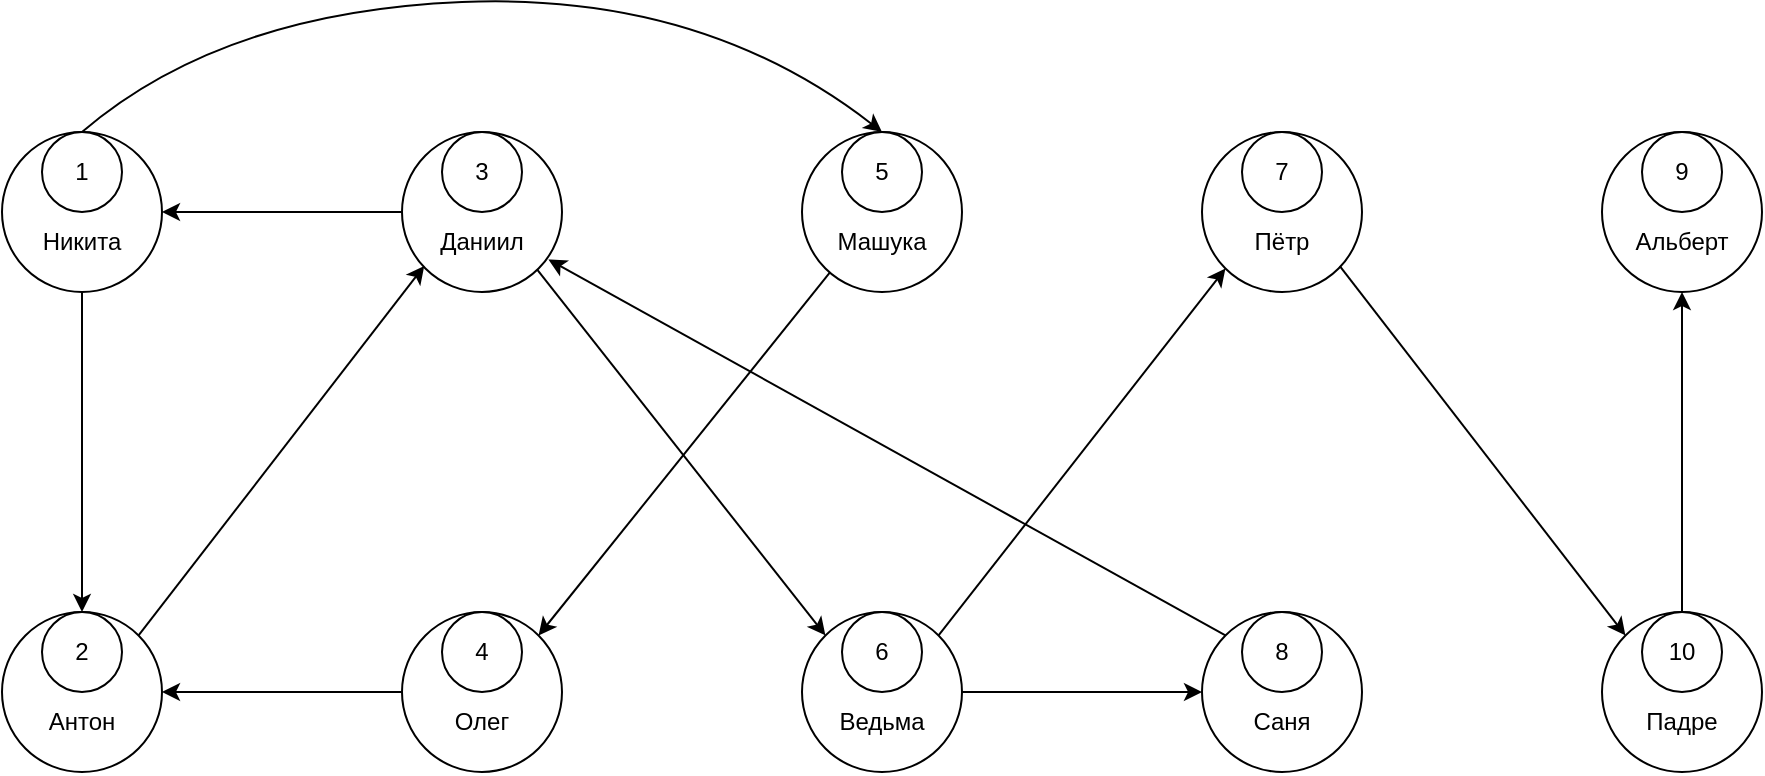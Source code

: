 <mxfile version="21.2.1" type="device" pages="4">
  <diagram name="Partner_Of" id="ujtlbcHcg-S4j7FF8jXa">
    <mxGraphModel dx="1009" dy="590" grid="1" gridSize="10" guides="1" tooltips="1" connect="1" arrows="1" fold="1" page="1" pageScale="1" pageWidth="850" pageHeight="1100" math="0" shadow="0">
      <root>
        <mxCell id="0" />
        <mxCell id="1" parent="0" />
        <mxCell id="4JhxKs-FaL6x-zUJN2TE-6" value="" style="ellipse;whiteSpace=wrap;html=1;aspect=fixed;" parent="1" vertex="1">
          <mxGeometry y="80" width="80" height="80" as="geometry" />
        </mxCell>
        <mxCell id="4JhxKs-FaL6x-zUJN2TE-7" value="" style="ellipse;whiteSpace=wrap;html=1;aspect=fixed;" parent="1" vertex="1">
          <mxGeometry x="20" y="80" width="40" height="40" as="geometry" />
        </mxCell>
        <mxCell id="4JhxKs-FaL6x-zUJN2TE-44" value="1" style="text;html=1;strokeColor=none;fillColor=none;align=center;verticalAlign=middle;whiteSpace=wrap;rounded=0;" parent="1" vertex="1">
          <mxGeometry x="20" y="80" width="40" height="40" as="geometry" />
        </mxCell>
        <mxCell id="4JhxKs-FaL6x-zUJN2TE-45" value="Никита" style="text;html=1;strokeColor=none;fillColor=none;align=center;verticalAlign=middle;whiteSpace=wrap;rounded=0;" parent="1" vertex="1">
          <mxGeometry x="10" y="120" width="60" height="30" as="geometry" />
        </mxCell>
        <mxCell id="4JhxKs-FaL6x-zUJN2TE-50" value="" style="ellipse;whiteSpace=wrap;html=1;aspect=fixed;" parent="1" vertex="1">
          <mxGeometry x="200" y="80" width="80" height="80" as="geometry" />
        </mxCell>
        <mxCell id="4JhxKs-FaL6x-zUJN2TE-51" value="" style="ellipse;whiteSpace=wrap;html=1;aspect=fixed;" parent="1" vertex="1">
          <mxGeometry x="220" y="80" width="40" height="40" as="geometry" />
        </mxCell>
        <mxCell id="4JhxKs-FaL6x-zUJN2TE-52" value="3" style="text;html=1;strokeColor=none;fillColor=none;align=center;verticalAlign=middle;whiteSpace=wrap;rounded=0;" parent="1" vertex="1">
          <mxGeometry x="220" y="80" width="40" height="40" as="geometry" />
        </mxCell>
        <mxCell id="4JhxKs-FaL6x-zUJN2TE-53" value="Даниил" style="text;html=1;strokeColor=none;fillColor=none;align=center;verticalAlign=middle;whiteSpace=wrap;rounded=0;" parent="1" vertex="1">
          <mxGeometry x="210" y="120" width="60" height="30" as="geometry" />
        </mxCell>
        <mxCell id="4JhxKs-FaL6x-zUJN2TE-54" value="" style="ellipse;whiteSpace=wrap;html=1;aspect=fixed;" parent="1" vertex="1">
          <mxGeometry x="400" y="80" width="80" height="80" as="geometry" />
        </mxCell>
        <mxCell id="4JhxKs-FaL6x-zUJN2TE-55" value="" style="ellipse;whiteSpace=wrap;html=1;aspect=fixed;" parent="1" vertex="1">
          <mxGeometry x="420" y="80" width="40" height="40" as="geometry" />
        </mxCell>
        <mxCell id="4JhxKs-FaL6x-zUJN2TE-56" value="5" style="text;html=1;strokeColor=none;fillColor=none;align=center;verticalAlign=middle;whiteSpace=wrap;rounded=0;" parent="1" vertex="1">
          <mxGeometry x="420" y="80" width="40" height="40" as="geometry" />
        </mxCell>
        <mxCell id="4JhxKs-FaL6x-zUJN2TE-57" value="Машука" style="text;html=1;strokeColor=none;fillColor=none;align=center;verticalAlign=middle;whiteSpace=wrap;rounded=0;" parent="1" vertex="1">
          <mxGeometry x="410" y="120" width="60" height="30" as="geometry" />
        </mxCell>
        <mxCell id="4JhxKs-FaL6x-zUJN2TE-58" value="" style="ellipse;whiteSpace=wrap;html=1;aspect=fixed;" parent="1" vertex="1">
          <mxGeometry x="600" y="80" width="80" height="80" as="geometry" />
        </mxCell>
        <mxCell id="4JhxKs-FaL6x-zUJN2TE-59" value="" style="ellipse;whiteSpace=wrap;html=1;aspect=fixed;" parent="1" vertex="1">
          <mxGeometry x="620" y="80" width="40" height="40" as="geometry" />
        </mxCell>
        <mxCell id="4JhxKs-FaL6x-zUJN2TE-60" value="7" style="text;html=1;strokeColor=none;fillColor=none;align=center;verticalAlign=middle;whiteSpace=wrap;rounded=0;" parent="1" vertex="1">
          <mxGeometry x="620" y="80" width="40" height="40" as="geometry" />
        </mxCell>
        <mxCell id="4JhxKs-FaL6x-zUJN2TE-61" value="Пётр" style="text;html=1;strokeColor=none;fillColor=none;align=center;verticalAlign=middle;whiteSpace=wrap;rounded=0;" parent="1" vertex="1">
          <mxGeometry x="610" y="120" width="60" height="30" as="geometry" />
        </mxCell>
        <mxCell id="4JhxKs-FaL6x-zUJN2TE-62" value="" style="ellipse;whiteSpace=wrap;html=1;aspect=fixed;" parent="1" vertex="1">
          <mxGeometry x="800" y="80" width="80" height="80" as="geometry" />
        </mxCell>
        <mxCell id="4JhxKs-FaL6x-zUJN2TE-63" value="" style="ellipse;whiteSpace=wrap;html=1;aspect=fixed;" parent="1" vertex="1">
          <mxGeometry x="820" y="80" width="40" height="40" as="geometry" />
        </mxCell>
        <mxCell id="4JhxKs-FaL6x-zUJN2TE-64" value="9" style="text;html=1;strokeColor=none;fillColor=none;align=center;verticalAlign=middle;whiteSpace=wrap;rounded=0;" parent="1" vertex="1">
          <mxGeometry x="820" y="80" width="40" height="40" as="geometry" />
        </mxCell>
        <mxCell id="4JhxKs-FaL6x-zUJN2TE-65" value="Альберт" style="text;html=1;strokeColor=none;fillColor=none;align=center;verticalAlign=middle;whiteSpace=wrap;rounded=0;" parent="1" vertex="1">
          <mxGeometry x="810" y="120" width="60" height="30" as="geometry" />
        </mxCell>
        <mxCell id="4JhxKs-FaL6x-zUJN2TE-104" value="" style="ellipse;whiteSpace=wrap;html=1;aspect=fixed;" parent="1" vertex="1">
          <mxGeometry y="320" width="80" height="80" as="geometry" />
        </mxCell>
        <mxCell id="4JhxKs-FaL6x-zUJN2TE-105" value="" style="ellipse;whiteSpace=wrap;html=1;aspect=fixed;" parent="1" vertex="1">
          <mxGeometry x="20" y="320" width="40" height="40" as="geometry" />
        </mxCell>
        <mxCell id="4JhxKs-FaL6x-zUJN2TE-106" value="2" style="text;html=1;strokeColor=none;fillColor=none;align=center;verticalAlign=middle;whiteSpace=wrap;rounded=0;" parent="1" vertex="1">
          <mxGeometry x="20" y="320" width="40" height="40" as="geometry" />
        </mxCell>
        <mxCell id="4JhxKs-FaL6x-zUJN2TE-107" value="Антон" style="text;html=1;strokeColor=none;fillColor=none;align=center;verticalAlign=middle;whiteSpace=wrap;rounded=0;" parent="1" vertex="1">
          <mxGeometry x="10" y="360" width="60" height="30" as="geometry" />
        </mxCell>
        <mxCell id="4JhxKs-FaL6x-zUJN2TE-108" value="" style="ellipse;whiteSpace=wrap;html=1;aspect=fixed;" parent="1" vertex="1">
          <mxGeometry x="200" y="320" width="80" height="80" as="geometry" />
        </mxCell>
        <mxCell id="4JhxKs-FaL6x-zUJN2TE-109" value="" style="ellipse;whiteSpace=wrap;html=1;aspect=fixed;" parent="1" vertex="1">
          <mxGeometry x="220" y="320" width="40" height="40" as="geometry" />
        </mxCell>
        <mxCell id="4JhxKs-FaL6x-zUJN2TE-110" value="4" style="text;html=1;strokeColor=none;fillColor=none;align=center;verticalAlign=middle;whiteSpace=wrap;rounded=0;" parent="1" vertex="1">
          <mxGeometry x="220" y="320" width="40" height="40" as="geometry" />
        </mxCell>
        <mxCell id="4JhxKs-FaL6x-zUJN2TE-111" value="Олег" style="text;html=1;strokeColor=none;fillColor=none;align=center;verticalAlign=middle;whiteSpace=wrap;rounded=0;" parent="1" vertex="1">
          <mxGeometry x="210" y="360" width="60" height="30" as="geometry" />
        </mxCell>
        <mxCell id="4JhxKs-FaL6x-zUJN2TE-112" value="" style="ellipse;whiteSpace=wrap;html=1;aspect=fixed;" parent="1" vertex="1">
          <mxGeometry x="400" y="320" width="80" height="80" as="geometry" />
        </mxCell>
        <mxCell id="4JhxKs-FaL6x-zUJN2TE-113" value="" style="ellipse;whiteSpace=wrap;html=1;aspect=fixed;" parent="1" vertex="1">
          <mxGeometry x="420" y="320" width="40" height="40" as="geometry" />
        </mxCell>
        <mxCell id="4JhxKs-FaL6x-zUJN2TE-114" value="6" style="text;html=1;strokeColor=none;fillColor=none;align=center;verticalAlign=middle;whiteSpace=wrap;rounded=0;" parent="1" vertex="1">
          <mxGeometry x="420" y="320" width="40" height="40" as="geometry" />
        </mxCell>
        <mxCell id="4JhxKs-FaL6x-zUJN2TE-115" value="Ведьма" style="text;html=1;strokeColor=none;fillColor=none;align=center;verticalAlign=middle;whiteSpace=wrap;rounded=0;" parent="1" vertex="1">
          <mxGeometry x="410" y="360" width="60" height="30" as="geometry" />
        </mxCell>
        <mxCell id="4JhxKs-FaL6x-zUJN2TE-116" value="" style="ellipse;whiteSpace=wrap;html=1;aspect=fixed;" parent="1" vertex="1">
          <mxGeometry x="600" y="320" width="80" height="80" as="geometry" />
        </mxCell>
        <mxCell id="4JhxKs-FaL6x-zUJN2TE-117" value="" style="ellipse;whiteSpace=wrap;html=1;aspect=fixed;" parent="1" vertex="1">
          <mxGeometry x="620" y="320" width="40" height="40" as="geometry" />
        </mxCell>
        <mxCell id="4JhxKs-FaL6x-zUJN2TE-118" value="8" style="text;html=1;strokeColor=none;fillColor=none;align=center;verticalAlign=middle;whiteSpace=wrap;rounded=0;" parent="1" vertex="1">
          <mxGeometry x="620" y="320" width="40" height="40" as="geometry" />
        </mxCell>
        <mxCell id="4JhxKs-FaL6x-zUJN2TE-119" value="Саня" style="text;html=1;strokeColor=none;fillColor=none;align=center;verticalAlign=middle;whiteSpace=wrap;rounded=0;" parent="1" vertex="1">
          <mxGeometry x="610" y="360" width="60" height="30" as="geometry" />
        </mxCell>
        <mxCell id="4JhxKs-FaL6x-zUJN2TE-120" value="" style="ellipse;whiteSpace=wrap;html=1;aspect=fixed;" parent="1" vertex="1">
          <mxGeometry x="800" y="320" width="80" height="80" as="geometry" />
        </mxCell>
        <mxCell id="4JhxKs-FaL6x-zUJN2TE-121" value="" style="ellipse;whiteSpace=wrap;html=1;aspect=fixed;" parent="1" vertex="1">
          <mxGeometry x="820" y="320" width="40" height="40" as="geometry" />
        </mxCell>
        <mxCell id="4JhxKs-FaL6x-zUJN2TE-122" value="10" style="text;html=1;strokeColor=none;fillColor=none;align=center;verticalAlign=middle;whiteSpace=wrap;rounded=0;" parent="1" vertex="1">
          <mxGeometry x="820" y="320" width="40" height="40" as="geometry" />
        </mxCell>
        <mxCell id="4JhxKs-FaL6x-zUJN2TE-123" value="Падре" style="text;html=1;strokeColor=none;fillColor=none;align=center;verticalAlign=middle;whiteSpace=wrap;rounded=0;" parent="1" vertex="1">
          <mxGeometry x="810" y="360" width="60" height="30" as="geometry" />
        </mxCell>
        <mxCell id="4JhxKs-FaL6x-zUJN2TE-125" value="" style="endArrow=classic;html=1;rounded=0;entryX=0.019;entryY=0.898;entryDx=0;entryDy=0;exitX=1;exitY=0;exitDx=0;exitDy=0;entryPerimeter=0;" parent="1" source="4JhxKs-FaL6x-zUJN2TE-104" target="4JhxKs-FaL6x-zUJN2TE-53" edge="1">
          <mxGeometry width="50" height="50" relative="1" as="geometry">
            <mxPoint x="60" y="350" as="sourcePoint" />
            <mxPoint x="110" y="300" as="targetPoint" />
            <Array as="points" />
          </mxGeometry>
        </mxCell>
        <mxCell id="4JhxKs-FaL6x-zUJN2TE-126" value="" style="endArrow=classic;html=1;rounded=0;exitX=0;exitY=0.5;exitDx=0;exitDy=0;entryX=1;entryY=0.5;entryDx=0;entryDy=0;" parent="1" source="4JhxKs-FaL6x-zUJN2TE-50" target="4JhxKs-FaL6x-zUJN2TE-6" edge="1">
          <mxGeometry width="50" height="50" relative="1" as="geometry">
            <mxPoint x="120" y="160" as="sourcePoint" />
            <mxPoint x="170" y="110" as="targetPoint" />
          </mxGeometry>
        </mxCell>
        <mxCell id="4JhxKs-FaL6x-zUJN2TE-127" value="" style="endArrow=classic;html=1;rounded=0;exitX=0.5;exitY=1;exitDx=0;exitDy=0;entryX=0.5;entryY=0;entryDx=0;entryDy=0;" parent="1" source="4JhxKs-FaL6x-zUJN2TE-6" target="4JhxKs-FaL6x-zUJN2TE-104" edge="1">
          <mxGeometry width="50" height="50" relative="1" as="geometry">
            <mxPoint x="150" y="400" as="sourcePoint" />
            <mxPoint x="200" y="350" as="targetPoint" />
          </mxGeometry>
        </mxCell>
        <mxCell id="4JhxKs-FaL6x-zUJN2TE-128" value="" style="endArrow=classic;html=1;rounded=0;exitX=0;exitY=0.5;exitDx=0;exitDy=0;entryX=1;entryY=0.5;entryDx=0;entryDy=0;" parent="1" source="4JhxKs-FaL6x-zUJN2TE-108" target="4JhxKs-FaL6x-zUJN2TE-104" edge="1">
          <mxGeometry width="50" height="50" relative="1" as="geometry">
            <mxPoint x="160" y="330" as="sourcePoint" />
            <mxPoint x="210" y="280" as="targetPoint" />
          </mxGeometry>
        </mxCell>
        <mxCell id="4JhxKs-FaL6x-zUJN2TE-129" value="" style="endArrow=classic;html=1;rounded=0;exitX=0.96;exitY=0.961;exitDx=0;exitDy=0;entryX=0;entryY=0;entryDx=0;entryDy=0;exitPerimeter=0;" parent="1" source="4JhxKs-FaL6x-zUJN2TE-53" target="4JhxKs-FaL6x-zUJN2TE-112" edge="1">
          <mxGeometry width="50" height="50" relative="1" as="geometry">
            <mxPoint x="310" y="270" as="sourcePoint" />
            <mxPoint x="360" y="220" as="targetPoint" />
          </mxGeometry>
        </mxCell>
        <mxCell id="4JhxKs-FaL6x-zUJN2TE-130" value="" style="endArrow=classic;html=1;rounded=0;entryX=1;entryY=0;entryDx=0;entryDy=0;exitX=0.068;exitY=1.004;exitDx=0;exitDy=0;exitPerimeter=0;" parent="1" source="4JhxKs-FaL6x-zUJN2TE-57" target="4JhxKs-FaL6x-zUJN2TE-108" edge="1">
          <mxGeometry width="50" height="50" relative="1" as="geometry">
            <mxPoint x="410" y="150" as="sourcePoint" />
            <mxPoint x="380" y="260" as="targetPoint" />
          </mxGeometry>
        </mxCell>
        <mxCell id="4JhxKs-FaL6x-zUJN2TE-131" value="" style="endArrow=classic;html=1;rounded=0;entryX=0.915;entryY=0.797;entryDx=0;entryDy=0;exitX=0;exitY=0;exitDx=0;exitDy=0;entryPerimeter=0;" parent="1" source="4JhxKs-FaL6x-zUJN2TE-116" target="4JhxKs-FaL6x-zUJN2TE-50" edge="1">
          <mxGeometry width="50" height="50" relative="1" as="geometry">
            <mxPoint x="500" y="270" as="sourcePoint" />
            <mxPoint x="550" y="220" as="targetPoint" />
          </mxGeometry>
        </mxCell>
        <mxCell id="4JhxKs-FaL6x-zUJN2TE-132" value="" style="endArrow=classic;html=1;rounded=0;exitX=1;exitY=0;exitDx=0;exitDy=0;entryX=0;entryY=1;entryDx=0;entryDy=0;" parent="1" source="4JhxKs-FaL6x-zUJN2TE-112" target="4JhxKs-FaL6x-zUJN2TE-58" edge="1">
          <mxGeometry width="50" height="50" relative="1" as="geometry">
            <mxPoint x="520" y="270" as="sourcePoint" />
            <mxPoint x="570" y="220" as="targetPoint" />
          </mxGeometry>
        </mxCell>
        <mxCell id="4JhxKs-FaL6x-zUJN2TE-133" value="" style="endArrow=classic;html=1;rounded=0;exitX=1;exitY=0.5;exitDx=0;exitDy=0;entryX=0;entryY=0.5;entryDx=0;entryDy=0;" parent="1" source="4JhxKs-FaL6x-zUJN2TE-112" target="4JhxKs-FaL6x-zUJN2TE-116" edge="1">
          <mxGeometry width="50" height="50" relative="1" as="geometry">
            <mxPoint x="460" y="280" as="sourcePoint" />
            <mxPoint x="510" y="230" as="targetPoint" />
          </mxGeometry>
        </mxCell>
        <mxCell id="4JhxKs-FaL6x-zUJN2TE-134" value="" style="endArrow=classic;html=1;rounded=0;exitX=0.982;exitY=0.902;exitDx=0;exitDy=0;exitPerimeter=0;entryX=0;entryY=0;entryDx=0;entryDy=0;" parent="1" source="4JhxKs-FaL6x-zUJN2TE-61" target="4JhxKs-FaL6x-zUJN2TE-120" edge="1">
          <mxGeometry width="50" height="50" relative="1" as="geometry">
            <mxPoint x="710" y="270" as="sourcePoint" />
            <mxPoint x="760" y="220" as="targetPoint" />
          </mxGeometry>
        </mxCell>
        <mxCell id="4JhxKs-FaL6x-zUJN2TE-135" value="" style="endArrow=classic;html=1;rounded=0;exitX=0.5;exitY=0;exitDx=0;exitDy=0;entryX=0.5;entryY=1;entryDx=0;entryDy=0;" parent="1" source="4JhxKs-FaL6x-zUJN2TE-122" target="4JhxKs-FaL6x-zUJN2TE-62" edge="1">
          <mxGeometry width="50" height="50" relative="1" as="geometry">
            <mxPoint x="830" y="260" as="sourcePoint" />
            <mxPoint x="880" y="210" as="targetPoint" />
          </mxGeometry>
        </mxCell>
        <mxCell id="4JhxKs-FaL6x-zUJN2TE-137" value="" style="curved=1;endArrow=classic;html=1;rounded=0;exitX=0.5;exitY=0;exitDx=0;exitDy=0;entryX=0.5;entryY=0;entryDx=0;entryDy=0;" parent="1" source="4JhxKs-FaL6x-zUJN2TE-44" target="4JhxKs-FaL6x-zUJN2TE-56" edge="1">
          <mxGeometry width="50" height="50" relative="1" as="geometry">
            <mxPoint x="110" y="70" as="sourcePoint" />
            <mxPoint x="160" y="20" as="targetPoint" />
            <Array as="points">
              <mxPoint x="110" y="20" />
              <mxPoint x="350" y="10" />
            </Array>
          </mxGeometry>
        </mxCell>
      </root>
    </mxGraphModel>
  </diagram>
  <diagram id="ofS1vx2naLf9pvISFK07" name="Lives_In">
    <mxGraphModel dx="2440" dy="2156" grid="1" gridSize="10" guides="1" tooltips="1" connect="1" arrows="1" fold="1" page="1" pageScale="1" pageWidth="850" pageHeight="1100" math="0" shadow="0">
      <root>
        <mxCell id="0" />
        <mxCell id="1" parent="0" />
        <mxCell id="FGnUd3RVyz8pzDmdU_dD-4" value="" style="ellipse;whiteSpace=wrap;html=1;aspect=fixed;" vertex="1" parent="1">
          <mxGeometry x="20" y="40" width="80" height="80" as="geometry" />
        </mxCell>
        <mxCell id="FGnUd3RVyz8pzDmdU_dD-5" value="" style="ellipse;whiteSpace=wrap;html=1;aspect=fixed;" vertex="1" parent="1">
          <mxGeometry x="40" y="40" width="40" height="40" as="geometry" />
        </mxCell>
        <mxCell id="FGnUd3RVyz8pzDmdU_dD-6" value="1" style="text;html=1;strokeColor=none;fillColor=none;align=center;verticalAlign=middle;whiteSpace=wrap;rounded=0;" vertex="1" parent="1">
          <mxGeometry x="40" y="40" width="40" height="40" as="geometry" />
        </mxCell>
        <mxCell id="FGnUd3RVyz8pzDmdU_dD-7" value="Никита" style="text;html=1;strokeColor=none;fillColor=none;align=center;verticalAlign=middle;whiteSpace=wrap;rounded=0;" vertex="1" parent="1">
          <mxGeometry x="30" y="80" width="60" height="30" as="geometry" />
        </mxCell>
        <mxCell id="FGnUd3RVyz8pzDmdU_dD-8" value="" style="ellipse;whiteSpace=wrap;html=1;aspect=fixed;" vertex="1" parent="1">
          <mxGeometry x="220" y="40" width="80" height="80" as="geometry" />
        </mxCell>
        <mxCell id="FGnUd3RVyz8pzDmdU_dD-9" value="" style="ellipse;whiteSpace=wrap;html=1;aspect=fixed;" vertex="1" parent="1">
          <mxGeometry x="240" y="40" width="40" height="40" as="geometry" />
        </mxCell>
        <mxCell id="FGnUd3RVyz8pzDmdU_dD-10" value="2" style="text;html=1;strokeColor=none;fillColor=none;align=center;verticalAlign=middle;whiteSpace=wrap;rounded=0;" vertex="1" parent="1">
          <mxGeometry x="240" y="40" width="40" height="40" as="geometry" />
        </mxCell>
        <mxCell id="FGnUd3RVyz8pzDmdU_dD-11" value="Антон" style="text;html=1;strokeColor=none;fillColor=none;align=center;verticalAlign=middle;whiteSpace=wrap;rounded=0;" vertex="1" parent="1">
          <mxGeometry x="230" y="80" width="60" height="30" as="geometry" />
        </mxCell>
        <mxCell id="FGnUd3RVyz8pzDmdU_dD-12" value="" style="ellipse;whiteSpace=wrap;html=1;aspect=fixed;" vertex="1" parent="1">
          <mxGeometry x="420" y="40" width="80" height="80" as="geometry" />
        </mxCell>
        <mxCell id="FGnUd3RVyz8pzDmdU_dD-13" value="" style="ellipse;whiteSpace=wrap;html=1;aspect=fixed;" vertex="1" parent="1">
          <mxGeometry x="440" y="40" width="40" height="40" as="geometry" />
        </mxCell>
        <mxCell id="FGnUd3RVyz8pzDmdU_dD-14" value="3" style="text;html=1;strokeColor=none;fillColor=none;align=center;verticalAlign=middle;whiteSpace=wrap;rounded=0;" vertex="1" parent="1">
          <mxGeometry x="440" y="40" width="40" height="40" as="geometry" />
        </mxCell>
        <mxCell id="FGnUd3RVyz8pzDmdU_dD-15" value="Даниил" style="text;html=1;strokeColor=none;fillColor=none;align=center;verticalAlign=middle;whiteSpace=wrap;rounded=0;" vertex="1" parent="1">
          <mxGeometry x="430" y="80" width="60" height="30" as="geometry" />
        </mxCell>
        <mxCell id="FGnUd3RVyz8pzDmdU_dD-17" value="" style="ellipse;whiteSpace=wrap;html=1;aspect=fixed;" vertex="1" parent="1">
          <mxGeometry x="620" y="40" width="80" height="80" as="geometry" />
        </mxCell>
        <mxCell id="FGnUd3RVyz8pzDmdU_dD-18" value="" style="ellipse;whiteSpace=wrap;html=1;aspect=fixed;" vertex="1" parent="1">
          <mxGeometry x="640" y="40" width="40" height="40" as="geometry" />
        </mxCell>
        <mxCell id="FGnUd3RVyz8pzDmdU_dD-19" value="4" style="text;html=1;strokeColor=none;fillColor=none;align=center;verticalAlign=middle;whiteSpace=wrap;rounded=0;" vertex="1" parent="1">
          <mxGeometry x="640" y="40" width="40" height="40" as="geometry" />
        </mxCell>
        <mxCell id="FGnUd3RVyz8pzDmdU_dD-20" value="Олег" style="text;html=1;strokeColor=none;fillColor=none;align=center;verticalAlign=middle;whiteSpace=wrap;rounded=0;" vertex="1" parent="1">
          <mxGeometry x="630" y="80" width="60" height="30" as="geometry" />
        </mxCell>
        <mxCell id="FGnUd3RVyz8pzDmdU_dD-21" value="" style="ellipse;whiteSpace=wrap;html=1;aspect=fixed;" vertex="1" parent="1">
          <mxGeometry x="820" y="40" width="80" height="80" as="geometry" />
        </mxCell>
        <mxCell id="FGnUd3RVyz8pzDmdU_dD-22" value="" style="ellipse;whiteSpace=wrap;html=1;aspect=fixed;" vertex="1" parent="1">
          <mxGeometry x="840" y="40" width="40" height="40" as="geometry" />
        </mxCell>
        <mxCell id="FGnUd3RVyz8pzDmdU_dD-23" value="5" style="text;html=1;strokeColor=none;fillColor=none;align=center;verticalAlign=middle;whiteSpace=wrap;rounded=0;" vertex="1" parent="1">
          <mxGeometry x="840" y="40" width="40" height="40" as="geometry" />
        </mxCell>
        <mxCell id="FGnUd3RVyz8pzDmdU_dD-24" value="Машука" style="text;html=1;strokeColor=none;fillColor=none;align=center;verticalAlign=middle;whiteSpace=wrap;rounded=0;" vertex="1" parent="1">
          <mxGeometry x="830" y="80" width="60" height="30" as="geometry" />
        </mxCell>
        <mxCell id="FGnUd3RVyz8pzDmdU_dD-25" value="" style="ellipse;whiteSpace=wrap;html=1;aspect=fixed;" vertex="1" parent="1">
          <mxGeometry x="1020" y="40" width="80" height="80" as="geometry" />
        </mxCell>
        <mxCell id="FGnUd3RVyz8pzDmdU_dD-26" value="" style="ellipse;whiteSpace=wrap;html=1;aspect=fixed;" vertex="1" parent="1">
          <mxGeometry x="1040" y="40" width="40" height="40" as="geometry" />
        </mxCell>
        <mxCell id="FGnUd3RVyz8pzDmdU_dD-27" value="6" style="text;html=1;strokeColor=none;fillColor=none;align=center;verticalAlign=middle;whiteSpace=wrap;rounded=0;" vertex="1" parent="1">
          <mxGeometry x="1040" y="40" width="40" height="40" as="geometry" />
        </mxCell>
        <mxCell id="FGnUd3RVyz8pzDmdU_dD-28" value="Ведьма" style="text;html=1;strokeColor=none;fillColor=none;align=center;verticalAlign=middle;whiteSpace=wrap;rounded=0;" vertex="1" parent="1">
          <mxGeometry x="1030" y="80" width="60" height="30" as="geometry" />
        </mxCell>
        <mxCell id="FGnUd3RVyz8pzDmdU_dD-29" value="" style="ellipse;whiteSpace=wrap;html=1;aspect=fixed;" vertex="1" parent="1">
          <mxGeometry x="1220" y="40" width="80" height="80" as="geometry" />
        </mxCell>
        <mxCell id="FGnUd3RVyz8pzDmdU_dD-30" value="" style="ellipse;whiteSpace=wrap;html=1;aspect=fixed;" vertex="1" parent="1">
          <mxGeometry x="1240" y="40" width="40" height="40" as="geometry" />
        </mxCell>
        <mxCell id="FGnUd3RVyz8pzDmdU_dD-31" value="7" style="text;html=1;strokeColor=none;fillColor=none;align=center;verticalAlign=middle;whiteSpace=wrap;rounded=0;" vertex="1" parent="1">
          <mxGeometry x="1240" y="40" width="40" height="40" as="geometry" />
        </mxCell>
        <mxCell id="FGnUd3RVyz8pzDmdU_dD-32" value="Пётр" style="text;html=1;strokeColor=none;fillColor=none;align=center;verticalAlign=middle;whiteSpace=wrap;rounded=0;" vertex="1" parent="1">
          <mxGeometry x="1230" y="80" width="60" height="30" as="geometry" />
        </mxCell>
        <mxCell id="FGnUd3RVyz8pzDmdU_dD-33" value="" style="ellipse;whiteSpace=wrap;html=1;aspect=fixed;" vertex="1" parent="1">
          <mxGeometry x="1420" y="40" width="80" height="80" as="geometry" />
        </mxCell>
        <mxCell id="FGnUd3RVyz8pzDmdU_dD-34" value="" style="ellipse;whiteSpace=wrap;html=1;aspect=fixed;" vertex="1" parent="1">
          <mxGeometry x="1440" y="40" width="40" height="40" as="geometry" />
        </mxCell>
        <mxCell id="FGnUd3RVyz8pzDmdU_dD-35" value="8" style="text;html=1;strokeColor=none;fillColor=none;align=center;verticalAlign=middle;whiteSpace=wrap;rounded=0;" vertex="1" parent="1">
          <mxGeometry x="1440" y="40" width="40" height="40" as="geometry" />
        </mxCell>
        <mxCell id="FGnUd3RVyz8pzDmdU_dD-36" value="Саня" style="text;html=1;strokeColor=none;fillColor=none;align=center;verticalAlign=middle;whiteSpace=wrap;rounded=0;" vertex="1" parent="1">
          <mxGeometry x="1430" y="80" width="60" height="30" as="geometry" />
        </mxCell>
        <mxCell id="FGnUd3RVyz8pzDmdU_dD-37" value="" style="ellipse;whiteSpace=wrap;html=1;aspect=fixed;" vertex="1" parent="1">
          <mxGeometry x="1620" y="40" width="80" height="80" as="geometry" />
        </mxCell>
        <mxCell id="FGnUd3RVyz8pzDmdU_dD-38" value="" style="ellipse;whiteSpace=wrap;html=1;aspect=fixed;" vertex="1" parent="1">
          <mxGeometry x="1640" y="40" width="40" height="40" as="geometry" />
        </mxCell>
        <mxCell id="FGnUd3RVyz8pzDmdU_dD-39" value="9" style="text;html=1;strokeColor=none;fillColor=none;align=center;verticalAlign=middle;whiteSpace=wrap;rounded=0;" vertex="1" parent="1">
          <mxGeometry x="1640" y="40" width="40" height="40" as="geometry" />
        </mxCell>
        <mxCell id="FGnUd3RVyz8pzDmdU_dD-40" value="Альберт" style="text;html=1;strokeColor=none;fillColor=none;align=center;verticalAlign=middle;whiteSpace=wrap;rounded=0;" vertex="1" parent="1">
          <mxGeometry x="1630" y="80" width="60" height="30" as="geometry" />
        </mxCell>
        <mxCell id="FGnUd3RVyz8pzDmdU_dD-41" value="" style="ellipse;whiteSpace=wrap;html=1;aspect=fixed;" vertex="1" parent="1">
          <mxGeometry x="1820" y="40" width="80" height="80" as="geometry" />
        </mxCell>
        <mxCell id="FGnUd3RVyz8pzDmdU_dD-42" value="" style="ellipse;whiteSpace=wrap;html=1;aspect=fixed;" vertex="1" parent="1">
          <mxGeometry x="1840" y="40" width="40" height="40" as="geometry" />
        </mxCell>
        <mxCell id="FGnUd3RVyz8pzDmdU_dD-43" value="10" style="text;html=1;strokeColor=none;fillColor=none;align=center;verticalAlign=middle;whiteSpace=wrap;rounded=0;" vertex="1" parent="1">
          <mxGeometry x="1840" y="40" width="40" height="40" as="geometry" />
        </mxCell>
        <mxCell id="FGnUd3RVyz8pzDmdU_dD-44" value="Падре" style="text;html=1;strokeColor=none;fillColor=none;align=center;verticalAlign=middle;whiteSpace=wrap;rounded=0;" vertex="1" parent="1">
          <mxGeometry x="1830" y="80" width="60" height="30" as="geometry" />
        </mxCell>
        <mxCell id="0LnJTRQPWqyOnk0sAHV9-4" value="" style="rounded=0;whiteSpace=wrap;html=1;" vertex="1" parent="1">
          <mxGeometry y="240" width="120" height="60" as="geometry" />
        </mxCell>
        <mxCell id="0LnJTRQPWqyOnk0sAHV9-5" value="" style="rounded=0;whiteSpace=wrap;html=1;" vertex="1" parent="1">
          <mxGeometry x="40" y="240" width="40" height="20" as="geometry" />
        </mxCell>
        <mxCell id="0LnJTRQPWqyOnk0sAHV9-6" value="1" style="text;html=1;strokeColor=none;fillColor=none;align=center;verticalAlign=middle;whiteSpace=wrap;rounded=0;" vertex="1" parent="1">
          <mxGeometry x="40" y="240" width="40" height="20" as="geometry" />
        </mxCell>
        <mxCell id="0LnJTRQPWqyOnk0sAHV9-7" value="Минск" style="text;html=1;strokeColor=none;fillColor=none;align=center;verticalAlign=middle;whiteSpace=wrap;rounded=0;" vertex="1" parent="1">
          <mxGeometry x="20" y="260" width="80" height="40" as="geometry" />
        </mxCell>
        <mxCell id="0LnJTRQPWqyOnk0sAHV9-8" value="" style="rounded=0;whiteSpace=wrap;html=1;" vertex="1" parent="1">
          <mxGeometry x="200" y="240" width="120" height="60" as="geometry" />
        </mxCell>
        <mxCell id="0LnJTRQPWqyOnk0sAHV9-9" value="" style="rounded=0;whiteSpace=wrap;html=1;" vertex="1" parent="1">
          <mxGeometry x="240" y="240" width="40" height="20" as="geometry" />
        </mxCell>
        <mxCell id="0LnJTRQPWqyOnk0sAHV9-10" value="2" style="text;html=1;strokeColor=none;fillColor=none;align=center;verticalAlign=middle;whiteSpace=wrap;rounded=0;" vertex="1" parent="1">
          <mxGeometry x="240" y="240" width="40" height="20" as="geometry" />
        </mxCell>
        <mxCell id="0LnJTRQPWqyOnk0sAHV9-11" value="Борисов" style="text;html=1;strokeColor=none;fillColor=none;align=center;verticalAlign=middle;whiteSpace=wrap;rounded=0;" vertex="1" parent="1">
          <mxGeometry x="220" y="260" width="80" height="40" as="geometry" />
        </mxCell>
        <mxCell id="0LnJTRQPWqyOnk0sAHV9-12" value="" style="rounded=0;whiteSpace=wrap;html=1;" vertex="1" parent="1">
          <mxGeometry x="400" y="240" width="120" height="60" as="geometry" />
        </mxCell>
        <mxCell id="0LnJTRQPWqyOnk0sAHV9-13" value="" style="rounded=0;whiteSpace=wrap;html=1;" vertex="1" parent="1">
          <mxGeometry x="440" y="240" width="40" height="20" as="geometry" />
        </mxCell>
        <mxCell id="0LnJTRQPWqyOnk0sAHV9-14" value="3" style="text;html=1;strokeColor=none;fillColor=none;align=center;verticalAlign=middle;whiteSpace=wrap;rounded=0;" vertex="1" parent="1">
          <mxGeometry x="440" y="240" width="40" height="20" as="geometry" />
        </mxCell>
        <mxCell id="0LnJTRQPWqyOnk0sAHV9-15" value="Гомель" style="text;html=1;strokeColor=none;fillColor=none;align=center;verticalAlign=middle;whiteSpace=wrap;rounded=0;" vertex="1" parent="1">
          <mxGeometry x="420" y="260" width="80" height="40" as="geometry" />
        </mxCell>
        <mxCell id="0LnJTRQPWqyOnk0sAHV9-16" value="" style="rounded=0;whiteSpace=wrap;html=1;" vertex="1" parent="1">
          <mxGeometry x="600" y="240" width="120" height="60" as="geometry" />
        </mxCell>
        <mxCell id="0LnJTRQPWqyOnk0sAHV9-17" value="" style="rounded=0;whiteSpace=wrap;html=1;" vertex="1" parent="1">
          <mxGeometry x="640" y="240" width="40" height="20" as="geometry" />
        </mxCell>
        <mxCell id="0LnJTRQPWqyOnk0sAHV9-18" value="4" style="text;html=1;strokeColor=none;fillColor=none;align=center;verticalAlign=middle;whiteSpace=wrap;rounded=0;" vertex="1" parent="1">
          <mxGeometry x="640" y="240" width="40" height="20" as="geometry" />
        </mxCell>
        <mxCell id="0LnJTRQPWqyOnk0sAHV9-19" value="Брест" style="text;html=1;strokeColor=none;fillColor=none;align=center;verticalAlign=middle;whiteSpace=wrap;rounded=0;" vertex="1" parent="1">
          <mxGeometry x="620" y="260" width="80" height="40" as="geometry" />
        </mxCell>
        <mxCell id="0LnJTRQPWqyOnk0sAHV9-20" value="" style="rounded=0;whiteSpace=wrap;html=1;" vertex="1" parent="1">
          <mxGeometry x="800" y="240" width="120" height="60" as="geometry" />
        </mxCell>
        <mxCell id="0LnJTRQPWqyOnk0sAHV9-21" value="" style="rounded=0;whiteSpace=wrap;html=1;" vertex="1" parent="1">
          <mxGeometry x="840" y="240" width="40" height="20" as="geometry" />
        </mxCell>
        <mxCell id="0LnJTRQPWqyOnk0sAHV9-22" value="5" style="text;html=1;strokeColor=none;fillColor=none;align=center;verticalAlign=middle;whiteSpace=wrap;rounded=0;" vertex="1" parent="1">
          <mxGeometry x="840" y="240" width="40" height="20" as="geometry" />
        </mxCell>
        <mxCell id="0LnJTRQPWqyOnk0sAHV9-23" value="Гродно" style="text;html=1;strokeColor=none;fillColor=none;align=center;verticalAlign=middle;whiteSpace=wrap;rounded=0;" vertex="1" parent="1">
          <mxGeometry x="820" y="260" width="80" height="40" as="geometry" />
        </mxCell>
        <mxCell id="0LnJTRQPWqyOnk0sAHV9-24" value="" style="rounded=0;whiteSpace=wrap;html=1;" vertex="1" parent="1">
          <mxGeometry x="1000" y="240" width="120" height="60" as="geometry" />
        </mxCell>
        <mxCell id="0LnJTRQPWqyOnk0sAHV9-25" value="" style="rounded=0;whiteSpace=wrap;html=1;" vertex="1" parent="1">
          <mxGeometry x="1040" y="240" width="40" height="20" as="geometry" />
        </mxCell>
        <mxCell id="0LnJTRQPWqyOnk0sAHV9-26" value="6" style="text;html=1;strokeColor=none;fillColor=none;align=center;verticalAlign=middle;whiteSpace=wrap;rounded=0;" vertex="1" parent="1">
          <mxGeometry x="1040" y="240" width="40" height="20" as="geometry" />
        </mxCell>
        <mxCell id="0LnJTRQPWqyOnk0sAHV9-27" value="Полоцк" style="text;html=1;strokeColor=none;fillColor=none;align=center;verticalAlign=middle;whiteSpace=wrap;rounded=0;" vertex="1" parent="1">
          <mxGeometry x="1020" y="260" width="80" height="40" as="geometry" />
        </mxCell>
        <mxCell id="0LnJTRQPWqyOnk0sAHV9-28" value="" style="rounded=0;whiteSpace=wrap;html=1;" vertex="1" parent="1">
          <mxGeometry x="1200" y="240" width="120" height="60" as="geometry" />
        </mxCell>
        <mxCell id="0LnJTRQPWqyOnk0sAHV9-29" value="" style="rounded=0;whiteSpace=wrap;html=1;" vertex="1" parent="1">
          <mxGeometry x="1240" y="240" width="40" height="20" as="geometry" />
        </mxCell>
        <mxCell id="0LnJTRQPWqyOnk0sAHV9-30" value="7" style="text;html=1;strokeColor=none;fillColor=none;align=center;verticalAlign=middle;whiteSpace=wrap;rounded=0;" vertex="1" parent="1">
          <mxGeometry x="1240" y="240" width="40" height="20" as="geometry" />
        </mxCell>
        <mxCell id="0LnJTRQPWqyOnk0sAHV9-31" value="Калинковичи" style="text;html=1;strokeColor=none;fillColor=none;align=center;verticalAlign=middle;whiteSpace=wrap;rounded=0;" vertex="1" parent="1">
          <mxGeometry x="1220" y="260" width="80" height="40" as="geometry" />
        </mxCell>
        <mxCell id="0LnJTRQPWqyOnk0sAHV9-32" value="" style="rounded=0;whiteSpace=wrap;html=1;" vertex="1" parent="1">
          <mxGeometry x="1400" y="240" width="120" height="60" as="geometry" />
        </mxCell>
        <mxCell id="0LnJTRQPWqyOnk0sAHV9-33" value="" style="rounded=0;whiteSpace=wrap;html=1;" vertex="1" parent="1">
          <mxGeometry x="1440" y="240" width="40" height="20" as="geometry" />
        </mxCell>
        <mxCell id="0LnJTRQPWqyOnk0sAHV9-34" value="8" style="text;html=1;strokeColor=none;fillColor=none;align=center;verticalAlign=middle;whiteSpace=wrap;rounded=0;" vertex="1" parent="1">
          <mxGeometry x="1440" y="240" width="40" height="20" as="geometry" />
        </mxCell>
        <mxCell id="0LnJTRQPWqyOnk0sAHV9-35" value="Светлогорск" style="text;html=1;strokeColor=none;fillColor=none;align=center;verticalAlign=middle;whiteSpace=wrap;rounded=0;" vertex="1" parent="1">
          <mxGeometry x="1420" y="260" width="80" height="40" as="geometry" />
        </mxCell>
        <mxCell id="0LnJTRQPWqyOnk0sAHV9-36" value="" style="rounded=0;whiteSpace=wrap;html=1;" vertex="1" parent="1">
          <mxGeometry x="1600" y="240" width="120" height="60" as="geometry" />
        </mxCell>
        <mxCell id="0LnJTRQPWqyOnk0sAHV9-37" value="" style="rounded=0;whiteSpace=wrap;html=1;" vertex="1" parent="1">
          <mxGeometry x="1640" y="240" width="40" height="20" as="geometry" />
        </mxCell>
        <mxCell id="0LnJTRQPWqyOnk0sAHV9-38" value="9" style="text;html=1;strokeColor=none;fillColor=none;align=center;verticalAlign=middle;whiteSpace=wrap;rounded=0;" vertex="1" parent="1">
          <mxGeometry x="1640" y="240" width="40" height="20" as="geometry" />
        </mxCell>
        <mxCell id="0LnJTRQPWqyOnk0sAHV9-39" value="Новополоцк" style="text;html=1;strokeColor=none;fillColor=none;align=center;verticalAlign=middle;whiteSpace=wrap;rounded=0;" vertex="1" parent="1">
          <mxGeometry x="1620" y="260" width="80" height="40" as="geometry" />
        </mxCell>
        <mxCell id="0LnJTRQPWqyOnk0sAHV9-40" value="" style="rounded=0;whiteSpace=wrap;html=1;" vertex="1" parent="1">
          <mxGeometry x="1800" y="240" width="120" height="60" as="geometry" />
        </mxCell>
        <mxCell id="0LnJTRQPWqyOnk0sAHV9-41" value="" style="rounded=0;whiteSpace=wrap;html=1;" vertex="1" parent="1">
          <mxGeometry x="1840" y="240" width="40" height="20" as="geometry" />
        </mxCell>
        <mxCell id="0LnJTRQPWqyOnk0sAHV9-42" value="10" style="text;html=1;strokeColor=none;fillColor=none;align=center;verticalAlign=middle;whiteSpace=wrap;rounded=0;" vertex="1" parent="1">
          <mxGeometry x="1840" y="240" width="40" height="20" as="geometry" />
        </mxCell>
        <mxCell id="0LnJTRQPWqyOnk0sAHV9-43" value="Солигорск" style="text;html=1;strokeColor=none;fillColor=none;align=center;verticalAlign=middle;whiteSpace=wrap;rounded=0;" vertex="1" parent="1">
          <mxGeometry x="1820" y="260" width="80" height="40" as="geometry" />
        </mxCell>
        <mxCell id="0LnJTRQPWqyOnk0sAHV9-44" style="edgeStyle=orthogonalEdgeStyle;rounded=0;orthogonalLoop=1;jettySize=auto;html=1;exitX=0.5;exitY=1;exitDx=0;exitDy=0;" edge="1" parent="1" source="0LnJTRQPWqyOnk0sAHV9-39" target="0LnJTRQPWqyOnk0sAHV9-39">
          <mxGeometry relative="1" as="geometry" />
        </mxCell>
        <mxCell id="0LnJTRQPWqyOnk0sAHV9-45" value="" style="endArrow=classic;html=1;rounded=0;exitX=0.5;exitY=1;exitDx=0;exitDy=0;entryX=0.5;entryY=0;entryDx=0;entryDy=0;" edge="1" parent="1" source="FGnUd3RVyz8pzDmdU_dD-4" target="0LnJTRQPWqyOnk0sAHV9-6">
          <mxGeometry width="50" height="50" relative="1" as="geometry">
            <mxPoint x="50" y="190" as="sourcePoint" />
            <mxPoint x="100" y="140" as="targetPoint" />
          </mxGeometry>
        </mxCell>
        <mxCell id="0LnJTRQPWqyOnk0sAHV9-46" value="" style="endArrow=classic;html=1;rounded=0;exitX=0.5;exitY=1;exitDx=0;exitDy=0;entryX=0.5;entryY=0;entryDx=0;entryDy=0;" edge="1" parent="1" source="FGnUd3RVyz8pzDmdU_dD-8" target="0LnJTRQPWqyOnk0sAHV9-10">
          <mxGeometry width="50" height="50" relative="1" as="geometry">
            <mxPoint x="70" y="130" as="sourcePoint" />
            <mxPoint x="70" y="250" as="targetPoint" />
          </mxGeometry>
        </mxCell>
        <mxCell id="0LnJTRQPWqyOnk0sAHV9-48" value="" style="endArrow=classic;html=1;rounded=0;exitX=0.5;exitY=1;exitDx=0;exitDy=0;entryX=0.5;entryY=0;entryDx=0;entryDy=0;" edge="1" parent="1" target="0LnJTRQPWqyOnk0sAHV9-18">
          <mxGeometry width="50" height="50" relative="1" as="geometry">
            <mxPoint x="460" y="120" as="sourcePoint" />
            <mxPoint x="460" y="240" as="targetPoint" />
          </mxGeometry>
        </mxCell>
        <mxCell id="0LnJTRQPWqyOnk0sAHV9-49" value="" style="endArrow=classic;html=1;rounded=0;exitX=0.5;exitY=1;exitDx=0;exitDy=0;entryX=0.5;entryY=0;entryDx=0;entryDy=0;" edge="1" parent="1" source="FGnUd3RVyz8pzDmdU_dD-17" target="0LnJTRQPWqyOnk0sAHV9-14">
          <mxGeometry width="50" height="50" relative="1" as="geometry">
            <mxPoint x="650" y="150" as="sourcePoint" />
            <mxPoint x="650" y="270" as="targetPoint" />
          </mxGeometry>
        </mxCell>
        <mxCell id="0LnJTRQPWqyOnk0sAHV9-50" value="" style="endArrow=classic;html=1;rounded=0;exitX=0.5;exitY=1;exitDx=0;exitDy=0;entryX=0.5;entryY=0;entryDx=0;entryDy=0;" edge="1" parent="1" source="FGnUd3RVyz8pzDmdU_dD-21" target="0LnJTRQPWqyOnk0sAHV9-34">
          <mxGeometry width="50" height="50" relative="1" as="geometry">
            <mxPoint x="870" y="160" as="sourcePoint" />
            <mxPoint x="1330" y="220" as="targetPoint" />
          </mxGeometry>
        </mxCell>
        <mxCell id="0LnJTRQPWqyOnk0sAHV9-51" value="" style="endArrow=classic;html=1;rounded=0;exitX=0.5;exitY=1;exitDx=0;exitDy=0;entryX=0.5;entryY=0;entryDx=0;entryDy=0;" edge="1" parent="1" source="FGnUd3RVyz8pzDmdU_dD-28" target="0LnJTRQPWqyOnk0sAHV9-26">
          <mxGeometry width="50" height="50" relative="1" as="geometry">
            <mxPoint x="800" y="160" as="sourcePoint" />
            <mxPoint x="840" y="210" as="targetPoint" />
          </mxGeometry>
        </mxCell>
        <mxCell id="0LnJTRQPWqyOnk0sAHV9-52" value="" style="endArrow=classic;html=1;rounded=0;exitX=0.5;exitY=1;exitDx=0;exitDy=0;entryX=0.5;entryY=0;entryDx=0;entryDy=0;" edge="1" parent="1" source="FGnUd3RVyz8pzDmdU_dD-29" target="0LnJTRQPWqyOnk0sAHV9-40">
          <mxGeometry width="50" height="50" relative="1" as="geometry">
            <mxPoint x="1290" y="170" as="sourcePoint" />
            <mxPoint x="1290" y="290" as="targetPoint" />
          </mxGeometry>
        </mxCell>
        <mxCell id="0LnJTRQPWqyOnk0sAHV9-53" value="" style="endArrow=classic;html=1;rounded=0;entryX=0.5;entryY=0;entryDx=0;entryDy=0;" edge="1" parent="1" target="0LnJTRQPWqyOnk0sAHV9-30">
          <mxGeometry width="50" height="50" relative="1" as="geometry">
            <mxPoint x="1460" y="120" as="sourcePoint" />
            <mxPoint x="1480" y="260" as="targetPoint" />
          </mxGeometry>
        </mxCell>
        <mxCell id="0LnJTRQPWqyOnk0sAHV9-54" value="" style="endArrow=classic;html=1;rounded=0;exitX=0.5;exitY=1;exitDx=0;exitDy=0;entryX=0.5;entryY=0;entryDx=0;entryDy=0;" edge="1" parent="1" source="FGnUd3RVyz8pzDmdU_dD-41" target="0LnJTRQPWqyOnk0sAHV9-38">
          <mxGeometry width="50" height="50" relative="1" as="geometry">
            <mxPoint x="1840" y="160" as="sourcePoint" />
            <mxPoint x="1840" y="280" as="targetPoint" />
          </mxGeometry>
        </mxCell>
        <mxCell id="0LnJTRQPWqyOnk0sAHV9-56" value="" style="endArrow=classic;html=1;rounded=0;exitX=0.5;exitY=1;exitDx=0;exitDy=0;entryX=0.5;entryY=0;entryDx=0;entryDy=0;" edge="1" parent="1" source="FGnUd3RVyz8pzDmdU_dD-37" target="0LnJTRQPWqyOnk0sAHV9-22">
          <mxGeometry width="50" height="50" relative="1" as="geometry">
            <mxPoint x="1660" y="130" as="sourcePoint" />
            <mxPoint x="1340" y="160" as="targetPoint" />
          </mxGeometry>
        </mxCell>
      </root>
    </mxGraphModel>
  </diagram>
  <diagram id="v6jgbg_9am1uii0FNRvK" name="Located_In">
    <mxGraphModel dx="3050" dy="2695" grid="1" gridSize="10" guides="1" tooltips="1" connect="1" arrows="1" fold="1" page="1" pageScale="1" pageWidth="850" pageHeight="1100" math="0" shadow="0">
      <root>
        <mxCell id="0" />
        <mxCell id="1" parent="0" />
        <mxCell id="42ET7DFAoSXNH3WcUd5_-42" value="" style="shape=hexagon;perimeter=hexagonPerimeter2;whiteSpace=wrap;html=1;fixedSize=1;" vertex="1" parent="1">
          <mxGeometry y="40" width="120" height="80" as="geometry" />
        </mxCell>
        <mxCell id="UCUpz7VWWSVjPhDcPd3a-1" value="" style="rounded=0;whiteSpace=wrap;html=1;" vertex="1" parent="1">
          <mxGeometry y="240" width="120" height="60" as="geometry" />
        </mxCell>
        <mxCell id="UCUpz7VWWSVjPhDcPd3a-2" value="" style="rounded=0;whiteSpace=wrap;html=1;" vertex="1" parent="1">
          <mxGeometry x="40" y="240" width="40" height="20" as="geometry" />
        </mxCell>
        <mxCell id="UCUpz7VWWSVjPhDcPd3a-3" value="1" style="text;html=1;strokeColor=none;fillColor=none;align=center;verticalAlign=middle;whiteSpace=wrap;rounded=0;" vertex="1" parent="1">
          <mxGeometry x="40" y="240" width="40" height="20" as="geometry" />
        </mxCell>
        <mxCell id="UCUpz7VWWSVjPhDcPd3a-4" value="Минск" style="text;html=1;strokeColor=none;fillColor=none;align=center;verticalAlign=middle;whiteSpace=wrap;rounded=0;" vertex="1" parent="1">
          <mxGeometry x="20" y="260" width="80" height="40" as="geometry" />
        </mxCell>
        <mxCell id="UCUpz7VWWSVjPhDcPd3a-5" value="" style="rounded=0;whiteSpace=wrap;html=1;" vertex="1" parent="1">
          <mxGeometry x="200" y="240" width="120" height="60" as="geometry" />
        </mxCell>
        <mxCell id="UCUpz7VWWSVjPhDcPd3a-6" value="" style="rounded=0;whiteSpace=wrap;html=1;" vertex="1" parent="1">
          <mxGeometry x="240" y="240" width="40" height="20" as="geometry" />
        </mxCell>
        <mxCell id="UCUpz7VWWSVjPhDcPd3a-7" value="2" style="text;html=1;strokeColor=none;fillColor=none;align=center;verticalAlign=middle;whiteSpace=wrap;rounded=0;" vertex="1" parent="1">
          <mxGeometry x="240" y="240" width="40" height="20" as="geometry" />
        </mxCell>
        <mxCell id="UCUpz7VWWSVjPhDcPd3a-8" value="Борисов" style="text;html=1;strokeColor=none;fillColor=none;align=center;verticalAlign=middle;whiteSpace=wrap;rounded=0;" vertex="1" parent="1">
          <mxGeometry x="220" y="260" width="80" height="40" as="geometry" />
        </mxCell>
        <mxCell id="UCUpz7VWWSVjPhDcPd3a-9" value="" style="rounded=0;whiteSpace=wrap;html=1;" vertex="1" parent="1">
          <mxGeometry x="400" y="240" width="120" height="60" as="geometry" />
        </mxCell>
        <mxCell id="UCUpz7VWWSVjPhDcPd3a-10" value="" style="rounded=0;whiteSpace=wrap;html=1;" vertex="1" parent="1">
          <mxGeometry x="440" y="240" width="40" height="20" as="geometry" />
        </mxCell>
        <mxCell id="UCUpz7VWWSVjPhDcPd3a-11" value="3" style="text;html=1;strokeColor=none;fillColor=none;align=center;verticalAlign=middle;whiteSpace=wrap;rounded=0;" vertex="1" parent="1">
          <mxGeometry x="440" y="240" width="40" height="20" as="geometry" />
        </mxCell>
        <mxCell id="UCUpz7VWWSVjPhDcPd3a-12" value="Гомель" style="text;html=1;strokeColor=none;fillColor=none;align=center;verticalAlign=middle;whiteSpace=wrap;rounded=0;" vertex="1" parent="1">
          <mxGeometry x="420" y="260" width="80" height="40" as="geometry" />
        </mxCell>
        <mxCell id="UCUpz7VWWSVjPhDcPd3a-13" value="" style="rounded=0;whiteSpace=wrap;html=1;" vertex="1" parent="1">
          <mxGeometry x="600" y="240" width="120" height="60" as="geometry" />
        </mxCell>
        <mxCell id="UCUpz7VWWSVjPhDcPd3a-14" value="" style="rounded=0;whiteSpace=wrap;html=1;" vertex="1" parent="1">
          <mxGeometry x="640" y="240" width="40" height="20" as="geometry" />
        </mxCell>
        <mxCell id="UCUpz7VWWSVjPhDcPd3a-15" value="4" style="text;html=1;strokeColor=none;fillColor=none;align=center;verticalAlign=middle;whiteSpace=wrap;rounded=0;" vertex="1" parent="1">
          <mxGeometry x="640" y="240" width="40" height="20" as="geometry" />
        </mxCell>
        <mxCell id="UCUpz7VWWSVjPhDcPd3a-16" value="Брест" style="text;html=1;strokeColor=none;fillColor=none;align=center;verticalAlign=middle;whiteSpace=wrap;rounded=0;" vertex="1" parent="1">
          <mxGeometry x="620" y="260" width="80" height="40" as="geometry" />
        </mxCell>
        <mxCell id="UCUpz7VWWSVjPhDcPd3a-17" value="" style="rounded=0;whiteSpace=wrap;html=1;" vertex="1" parent="1">
          <mxGeometry x="800" y="240" width="120" height="60" as="geometry" />
        </mxCell>
        <mxCell id="UCUpz7VWWSVjPhDcPd3a-18" value="" style="rounded=0;whiteSpace=wrap;html=1;" vertex="1" parent="1">
          <mxGeometry x="840" y="240" width="40" height="20" as="geometry" />
        </mxCell>
        <mxCell id="UCUpz7VWWSVjPhDcPd3a-19" value="5" style="text;html=1;strokeColor=none;fillColor=none;align=center;verticalAlign=middle;whiteSpace=wrap;rounded=0;" vertex="1" parent="1">
          <mxGeometry x="840" y="240" width="40" height="20" as="geometry" />
        </mxCell>
        <mxCell id="UCUpz7VWWSVjPhDcPd3a-20" value="Гродно" style="text;html=1;strokeColor=none;fillColor=none;align=center;verticalAlign=middle;whiteSpace=wrap;rounded=0;" vertex="1" parent="1">
          <mxGeometry x="820" y="260" width="80" height="40" as="geometry" />
        </mxCell>
        <mxCell id="UCUpz7VWWSVjPhDcPd3a-21" value="" style="rounded=0;whiteSpace=wrap;html=1;" vertex="1" parent="1">
          <mxGeometry x="1000" y="240" width="120" height="60" as="geometry" />
        </mxCell>
        <mxCell id="UCUpz7VWWSVjPhDcPd3a-22" value="" style="rounded=0;whiteSpace=wrap;html=1;" vertex="1" parent="1">
          <mxGeometry x="1040" y="240" width="40" height="20" as="geometry" />
        </mxCell>
        <mxCell id="UCUpz7VWWSVjPhDcPd3a-23" value="6" style="text;html=1;strokeColor=none;fillColor=none;align=center;verticalAlign=middle;whiteSpace=wrap;rounded=0;" vertex="1" parent="1">
          <mxGeometry x="1040" y="240" width="40" height="20" as="geometry" />
        </mxCell>
        <mxCell id="UCUpz7VWWSVjPhDcPd3a-24" value="Полоцк" style="text;html=1;strokeColor=none;fillColor=none;align=center;verticalAlign=middle;whiteSpace=wrap;rounded=0;" vertex="1" parent="1">
          <mxGeometry x="1020" y="260" width="80" height="40" as="geometry" />
        </mxCell>
        <mxCell id="UCUpz7VWWSVjPhDcPd3a-25" value="" style="rounded=0;whiteSpace=wrap;html=1;" vertex="1" parent="1">
          <mxGeometry x="1200" y="240" width="120" height="60" as="geometry" />
        </mxCell>
        <mxCell id="UCUpz7VWWSVjPhDcPd3a-26" value="" style="rounded=0;whiteSpace=wrap;html=1;" vertex="1" parent="1">
          <mxGeometry x="1240" y="240" width="40" height="20" as="geometry" />
        </mxCell>
        <mxCell id="UCUpz7VWWSVjPhDcPd3a-27" value="7" style="text;html=1;strokeColor=none;fillColor=none;align=center;verticalAlign=middle;whiteSpace=wrap;rounded=0;" vertex="1" parent="1">
          <mxGeometry x="1240" y="240" width="40" height="20" as="geometry" />
        </mxCell>
        <mxCell id="UCUpz7VWWSVjPhDcPd3a-28" value="Калинковичи" style="text;html=1;strokeColor=none;fillColor=none;align=center;verticalAlign=middle;whiteSpace=wrap;rounded=0;" vertex="1" parent="1">
          <mxGeometry x="1220" y="260" width="80" height="40" as="geometry" />
        </mxCell>
        <mxCell id="UCUpz7VWWSVjPhDcPd3a-29" value="" style="rounded=0;whiteSpace=wrap;html=1;" vertex="1" parent="1">
          <mxGeometry x="1400" y="240" width="120" height="60" as="geometry" />
        </mxCell>
        <mxCell id="UCUpz7VWWSVjPhDcPd3a-30" value="" style="rounded=0;whiteSpace=wrap;html=1;" vertex="1" parent="1">
          <mxGeometry x="1440" y="240" width="40" height="20" as="geometry" />
        </mxCell>
        <mxCell id="UCUpz7VWWSVjPhDcPd3a-31" value="8" style="text;html=1;strokeColor=none;fillColor=none;align=center;verticalAlign=middle;whiteSpace=wrap;rounded=0;" vertex="1" parent="1">
          <mxGeometry x="1440" y="240" width="40" height="20" as="geometry" />
        </mxCell>
        <mxCell id="UCUpz7VWWSVjPhDcPd3a-32" value="Светлогорск" style="text;html=1;strokeColor=none;fillColor=none;align=center;verticalAlign=middle;whiteSpace=wrap;rounded=0;" vertex="1" parent="1">
          <mxGeometry x="1420" y="260" width="80" height="40" as="geometry" />
        </mxCell>
        <mxCell id="UCUpz7VWWSVjPhDcPd3a-33" value="" style="rounded=0;whiteSpace=wrap;html=1;" vertex="1" parent="1">
          <mxGeometry x="1600" y="240" width="120" height="60" as="geometry" />
        </mxCell>
        <mxCell id="UCUpz7VWWSVjPhDcPd3a-34" value="" style="rounded=0;whiteSpace=wrap;html=1;" vertex="1" parent="1">
          <mxGeometry x="1640" y="240" width="40" height="20" as="geometry" />
        </mxCell>
        <mxCell id="UCUpz7VWWSVjPhDcPd3a-35" value="9" style="text;html=1;strokeColor=none;fillColor=none;align=center;verticalAlign=middle;whiteSpace=wrap;rounded=0;" vertex="1" parent="1">
          <mxGeometry x="1640" y="240" width="40" height="20" as="geometry" />
        </mxCell>
        <mxCell id="UCUpz7VWWSVjPhDcPd3a-36" value="Новополоцк" style="text;html=1;strokeColor=none;fillColor=none;align=center;verticalAlign=middle;whiteSpace=wrap;rounded=0;" vertex="1" parent="1">
          <mxGeometry x="1620" y="260" width="80" height="40" as="geometry" />
        </mxCell>
        <mxCell id="UCUpz7VWWSVjPhDcPd3a-37" value="" style="rounded=0;whiteSpace=wrap;html=1;" vertex="1" parent="1">
          <mxGeometry x="1800" y="240" width="120" height="60" as="geometry" />
        </mxCell>
        <mxCell id="UCUpz7VWWSVjPhDcPd3a-38" value="" style="rounded=0;whiteSpace=wrap;html=1;" vertex="1" parent="1">
          <mxGeometry x="1840" y="240" width="40" height="20" as="geometry" />
        </mxCell>
        <mxCell id="UCUpz7VWWSVjPhDcPd3a-39" value="10" style="text;html=1;strokeColor=none;fillColor=none;align=center;verticalAlign=middle;whiteSpace=wrap;rounded=0;" vertex="1" parent="1">
          <mxGeometry x="1840" y="240" width="40" height="20" as="geometry" />
        </mxCell>
        <mxCell id="UCUpz7VWWSVjPhDcPd3a-40" value="Солигорск" style="text;html=1;strokeColor=none;fillColor=none;align=center;verticalAlign=middle;whiteSpace=wrap;rounded=0;" vertex="1" parent="1">
          <mxGeometry x="1820" y="260" width="80" height="40" as="geometry" />
        </mxCell>
        <mxCell id="UCUpz7VWWSVjPhDcPd3a-41" style="edgeStyle=orthogonalEdgeStyle;rounded=0;orthogonalLoop=1;jettySize=auto;html=1;exitX=0.5;exitY=1;exitDx=0;exitDy=0;" edge="1" parent="1" source="UCUpz7VWWSVjPhDcPd3a-36" target="UCUpz7VWWSVjPhDcPd3a-36">
          <mxGeometry relative="1" as="geometry" />
        </mxCell>
        <mxCell id="UCUpz7VWWSVjPhDcPd3a-42" value="" style="shape=hexagon;perimeter=hexagonPerimeter2;whiteSpace=wrap;html=1;fixedSize=1;" vertex="1" parent="1">
          <mxGeometry x="20" y="40" width="80" height="30" as="geometry" />
        </mxCell>
        <mxCell id="UCUpz7VWWSVjPhDcPd3a-43" value="1" style="text;html=1;strokeColor=none;fillColor=none;align=center;verticalAlign=middle;whiteSpace=wrap;rounded=0;" vertex="1" parent="1">
          <mxGeometry x="30" y="41" width="60" height="30" as="geometry" />
        </mxCell>
        <mxCell id="UCUpz7VWWSVjPhDcPd3a-44" value="Skyline" style="text;html=1;strokeColor=none;fillColor=none;align=center;verticalAlign=middle;whiteSpace=wrap;rounded=0;" vertex="1" parent="1">
          <mxGeometry x="10" y="80" width="100" height="30" as="geometry" />
        </mxCell>
        <mxCell id="UCUpz7VWWSVjPhDcPd3a-45" value="" style="shape=hexagon;perimeter=hexagonPerimeter2;whiteSpace=wrap;html=1;fixedSize=1;" vertex="1" parent="1">
          <mxGeometry x="200" y="40" width="120" height="80" as="geometry" />
        </mxCell>
        <mxCell id="UCUpz7VWWSVjPhDcPd3a-46" value="" style="shape=hexagon;perimeter=hexagonPerimeter2;whiteSpace=wrap;html=1;fixedSize=1;" vertex="1" parent="1">
          <mxGeometry x="220" y="40" width="80" height="30" as="geometry" />
        </mxCell>
        <mxCell id="UCUpz7VWWSVjPhDcPd3a-47" value="2" style="text;html=1;strokeColor=none;fillColor=none;align=center;verticalAlign=middle;whiteSpace=wrap;rounded=0;" vertex="1" parent="1">
          <mxGeometry x="230" y="41" width="60" height="30" as="geometry" />
        </mxCell>
        <mxCell id="UCUpz7VWWSVjPhDcPd3a-48" value="Мир" style="text;html=1;strokeColor=none;fillColor=none;align=center;verticalAlign=middle;whiteSpace=wrap;rounded=0;" vertex="1" parent="1">
          <mxGeometry x="210" y="80" width="100" height="30" as="geometry" />
        </mxCell>
        <mxCell id="UCUpz7VWWSVjPhDcPd3a-49" value="" style="shape=hexagon;perimeter=hexagonPerimeter2;whiteSpace=wrap;html=1;fixedSize=1;" vertex="1" parent="1">
          <mxGeometry x="400" y="40" width="120" height="80" as="geometry" />
        </mxCell>
        <mxCell id="UCUpz7VWWSVjPhDcPd3a-50" value="" style="shape=hexagon;perimeter=hexagonPerimeter2;whiteSpace=wrap;html=1;fixedSize=1;" vertex="1" parent="1">
          <mxGeometry x="420" y="40" width="80" height="30" as="geometry" />
        </mxCell>
        <mxCell id="UCUpz7VWWSVjPhDcPd3a-51" value="3" style="text;html=1;strokeColor=none;fillColor=none;align=center;verticalAlign=middle;whiteSpace=wrap;rounded=0;" vertex="1" parent="1">
          <mxGeometry x="430" y="41" width="60" height="30" as="geometry" />
        </mxCell>
        <mxCell id="UCUpz7VWWSVjPhDcPd3a-52" value="Октябрь" style="text;html=1;strokeColor=none;fillColor=none;align=center;verticalAlign=middle;whiteSpace=wrap;rounded=0;" vertex="1" parent="1">
          <mxGeometry x="410" y="80" width="100" height="30" as="geometry" />
        </mxCell>
        <mxCell id="UCUpz7VWWSVjPhDcPd3a-53" value="" style="shape=hexagon;perimeter=hexagonPerimeter2;whiteSpace=wrap;html=1;fixedSize=1;" vertex="1" parent="1">
          <mxGeometry x="600" y="40" width="120" height="80" as="geometry" />
        </mxCell>
        <mxCell id="UCUpz7VWWSVjPhDcPd3a-54" value="" style="shape=hexagon;perimeter=hexagonPerimeter2;whiteSpace=wrap;html=1;fixedSize=1;" vertex="1" parent="1">
          <mxGeometry x="620" y="40" width="80" height="30" as="geometry" />
        </mxCell>
        <mxCell id="UCUpz7VWWSVjPhDcPd3a-55" value="4" style="text;html=1;strokeColor=none;fillColor=none;align=center;verticalAlign=middle;whiteSpace=wrap;rounded=0;" vertex="1" parent="1">
          <mxGeometry x="630" y="41" width="60" height="30" as="geometry" />
        </mxCell>
        <mxCell id="UCUpz7VWWSVjPhDcPd3a-56" value="Маладосць" style="text;html=1;strokeColor=none;fillColor=none;align=center;verticalAlign=middle;whiteSpace=wrap;rounded=0;" vertex="1" parent="1">
          <mxGeometry x="610" y="80" width="100" height="30" as="geometry" />
        </mxCell>
        <mxCell id="UCUpz7VWWSVjPhDcPd3a-57" value="" style="shape=hexagon;perimeter=hexagonPerimeter2;whiteSpace=wrap;html=1;fixedSize=1;" vertex="1" parent="1">
          <mxGeometry x="800" y="40" width="120" height="80" as="geometry" />
        </mxCell>
        <mxCell id="UCUpz7VWWSVjPhDcPd3a-58" value="" style="shape=hexagon;perimeter=hexagonPerimeter2;whiteSpace=wrap;html=1;fixedSize=1;" vertex="1" parent="1">
          <mxGeometry x="820" y="40" width="80" height="30" as="geometry" />
        </mxCell>
        <mxCell id="UCUpz7VWWSVjPhDcPd3a-59" value="5" style="text;html=1;strokeColor=none;fillColor=none;align=center;verticalAlign=middle;whiteSpace=wrap;rounded=0;" vertex="1" parent="1">
          <mxGeometry x="830" y="41" width="60" height="30" as="geometry" />
        </mxCell>
        <mxCell id="UCUpz7VWWSVjPhDcPd3a-60" value="Беларусь" style="text;html=1;strokeColor=none;fillColor=none;align=center;verticalAlign=middle;whiteSpace=wrap;rounded=0;" vertex="1" parent="1">
          <mxGeometry x="810" y="80" width="100" height="30" as="geometry" />
        </mxCell>
        <mxCell id="UCUpz7VWWSVjPhDcPd3a-61" value="" style="shape=hexagon;perimeter=hexagonPerimeter2;whiteSpace=wrap;html=1;fixedSize=1;" vertex="1" parent="1">
          <mxGeometry x="1000" y="40" width="120" height="80" as="geometry" />
        </mxCell>
        <mxCell id="UCUpz7VWWSVjPhDcPd3a-62" value="" style="shape=hexagon;perimeter=hexagonPerimeter2;whiteSpace=wrap;html=1;fixedSize=1;" vertex="1" parent="1">
          <mxGeometry x="1020" y="40" width="80" height="30" as="geometry" />
        </mxCell>
        <mxCell id="UCUpz7VWWSVjPhDcPd3a-63" value="6" style="text;html=1;strokeColor=none;fillColor=none;align=center;verticalAlign=middle;whiteSpace=wrap;rounded=0;" vertex="1" parent="1">
          <mxGeometry x="1030" y="41" width="60" height="30" as="geometry" />
        </mxCell>
        <mxCell id="UCUpz7VWWSVjPhDcPd3a-64" value="Зорка Венера" style="text;html=1;strokeColor=none;fillColor=none;align=center;verticalAlign=middle;whiteSpace=wrap;rounded=0;" vertex="1" parent="1">
          <mxGeometry x="1010" y="80" width="100" height="30" as="geometry" />
        </mxCell>
        <mxCell id="UCUpz7VWWSVjPhDcPd3a-65" value="" style="shape=hexagon;perimeter=hexagonPerimeter2;whiteSpace=wrap;html=1;fixedSize=1;" vertex="1" parent="1">
          <mxGeometry x="1200" y="40" width="120" height="80" as="geometry" />
        </mxCell>
        <mxCell id="UCUpz7VWWSVjPhDcPd3a-66" value="" style="shape=hexagon;perimeter=hexagonPerimeter2;whiteSpace=wrap;html=1;fixedSize=1;" vertex="1" parent="1">
          <mxGeometry x="1220" y="40" width="80" height="30" as="geometry" />
        </mxCell>
        <mxCell id="UCUpz7VWWSVjPhDcPd3a-67" value="7" style="text;html=1;strokeColor=none;fillColor=none;align=center;verticalAlign=middle;whiteSpace=wrap;rounded=0;" vertex="1" parent="1">
          <mxGeometry x="1230" y="41" width="60" height="30" as="geometry" />
        </mxCell>
        <mxCell id="UCUpz7VWWSVjPhDcPd3a-68" value="Родина" style="text;html=1;strokeColor=none;fillColor=none;align=center;verticalAlign=middle;whiteSpace=wrap;rounded=0;" vertex="1" parent="1">
          <mxGeometry x="1210" y="80" width="100" height="30" as="geometry" />
        </mxCell>
        <mxCell id="UCUpz7VWWSVjPhDcPd3a-69" value="" style="shape=hexagon;perimeter=hexagonPerimeter2;whiteSpace=wrap;html=1;fixedSize=1;" vertex="1" parent="1">
          <mxGeometry x="1400" y="40" width="120" height="80" as="geometry" />
        </mxCell>
        <mxCell id="UCUpz7VWWSVjPhDcPd3a-70" value="" style="shape=hexagon;perimeter=hexagonPerimeter2;whiteSpace=wrap;html=1;fixedSize=1;" vertex="1" parent="1">
          <mxGeometry x="1420" y="40" width="80" height="30" as="geometry" />
        </mxCell>
        <mxCell id="UCUpz7VWWSVjPhDcPd3a-71" value="8" style="text;html=1;strokeColor=none;fillColor=none;align=center;verticalAlign=middle;whiteSpace=wrap;rounded=0;" vertex="1" parent="1">
          <mxGeometry x="1430" y="41" width="60" height="30" as="geometry" />
        </mxCell>
        <mxCell id="UCUpz7VWWSVjPhDcPd3a-72" value="Кинотеатр Минск" style="text;html=1;strokeColor=none;fillColor=none;align=center;verticalAlign=middle;whiteSpace=wrap;rounded=0;" vertex="1" parent="1">
          <mxGeometry x="1410" y="80" width="100" height="30" as="geometry" />
        </mxCell>
        <mxCell id="UCUpz7VWWSVjPhDcPd3a-73" value="" style="shape=hexagon;perimeter=hexagonPerimeter2;whiteSpace=wrap;html=1;fixedSize=1;" vertex="1" parent="1">
          <mxGeometry x="1600" y="40" width="120" height="80" as="geometry" />
        </mxCell>
        <mxCell id="UCUpz7VWWSVjPhDcPd3a-74" value="" style="shape=hexagon;perimeter=hexagonPerimeter2;whiteSpace=wrap;html=1;fixedSize=1;" vertex="1" parent="1">
          <mxGeometry x="1620" y="40" width="80" height="30" as="geometry" />
        </mxCell>
        <mxCell id="UCUpz7VWWSVjPhDcPd3a-75" value="9" style="text;html=1;strokeColor=none;fillColor=none;align=center;verticalAlign=middle;whiteSpace=wrap;rounded=0;" vertex="1" parent="1">
          <mxGeometry x="1630" y="41" width="60" height="30" as="geometry" />
        </mxCell>
        <mxCell id="UCUpz7VWWSVjPhDcPd3a-76" value="Спутник" style="text;html=1;strokeColor=none;fillColor=none;align=center;verticalAlign=middle;whiteSpace=wrap;rounded=0;" vertex="1" parent="1">
          <mxGeometry x="1610" y="80" width="100" height="30" as="geometry" />
        </mxCell>
        <mxCell id="UCUpz7VWWSVjPhDcPd3a-77" value="" style="shape=hexagon;perimeter=hexagonPerimeter2;whiteSpace=wrap;html=1;fixedSize=1;" vertex="1" parent="1">
          <mxGeometry x="1800" y="40" width="120" height="80" as="geometry" />
        </mxCell>
        <mxCell id="UCUpz7VWWSVjPhDcPd3a-78" value="" style="shape=hexagon;perimeter=hexagonPerimeter2;whiteSpace=wrap;html=1;fixedSize=1;" vertex="1" parent="1">
          <mxGeometry x="1820" y="40" width="80" height="30" as="geometry" />
        </mxCell>
        <mxCell id="UCUpz7VWWSVjPhDcPd3a-79" value="10" style="text;html=1;strokeColor=none;fillColor=none;align=center;verticalAlign=middle;whiteSpace=wrap;rounded=0;" vertex="1" parent="1">
          <mxGeometry x="1830" y="41" width="60" height="30" as="geometry" />
        </mxCell>
        <mxCell id="UCUpz7VWWSVjPhDcPd3a-80" value="Гастелло" style="text;html=1;strokeColor=none;fillColor=none;align=center;verticalAlign=middle;whiteSpace=wrap;rounded=0;" vertex="1" parent="1">
          <mxGeometry x="1810" y="80" width="100" height="30" as="geometry" />
        </mxCell>
        <mxCell id="UCUpz7VWWSVjPhDcPd3a-81" value="" style="shape=hexagon;perimeter=hexagonPerimeter2;whiteSpace=wrap;html=1;fixedSize=1;" vertex="1" parent="1">
          <mxGeometry x="2000" y="40" width="120" height="80" as="geometry" />
        </mxCell>
        <mxCell id="UCUpz7VWWSVjPhDcPd3a-82" value="" style="shape=hexagon;perimeter=hexagonPerimeter2;whiteSpace=wrap;html=1;fixedSize=1;" vertex="1" parent="1">
          <mxGeometry x="2020" y="40" width="80" height="30" as="geometry" />
        </mxCell>
        <mxCell id="UCUpz7VWWSVjPhDcPd3a-83" value="11" style="text;html=1;strokeColor=none;fillColor=none;align=center;verticalAlign=middle;whiteSpace=wrap;rounded=0;" vertex="1" parent="1">
          <mxGeometry x="2030" y="41" width="60" height="30" as="geometry" />
        </mxCell>
        <mxCell id="UCUpz7VWWSVjPhDcPd3a-84" value="Знамя" style="text;html=1;strokeColor=none;fillColor=none;align=center;verticalAlign=middle;whiteSpace=wrap;rounded=0;" vertex="1" parent="1">
          <mxGeometry x="2010" y="80" width="100" height="30" as="geometry" />
        </mxCell>
        <mxCell id="UCUpz7VWWSVjPhDcPd3a-89" value="" style="endArrow=classic;html=1;rounded=0;exitX=0.5;exitY=1;exitDx=0;exitDy=0;entryX=0.5;entryY=0;entryDx=0;entryDy=0;" edge="1" parent="1" source="42ET7DFAoSXNH3WcUd5_-42" target="UCUpz7VWWSVjPhDcPd3a-3">
          <mxGeometry width="50" height="50" relative="1" as="geometry">
            <mxPoint x="60" y="210" as="sourcePoint" />
            <mxPoint x="110" y="160" as="targetPoint" />
          </mxGeometry>
        </mxCell>
        <mxCell id="UCUpz7VWWSVjPhDcPd3a-90" value="" style="endArrow=classic;html=1;rounded=0;exitX=0.5;exitY=1;exitDx=0;exitDy=0;entryX=0.5;entryY=0;entryDx=0;entryDy=0;" edge="1" parent="1" source="UCUpz7VWWSVjPhDcPd3a-45" target="UCUpz7VWWSVjPhDcPd3a-7">
          <mxGeometry width="50" height="50" relative="1" as="geometry">
            <mxPoint x="260" y="200" as="sourcePoint" />
            <mxPoint x="310" y="150" as="targetPoint" />
          </mxGeometry>
        </mxCell>
        <mxCell id="UCUpz7VWWSVjPhDcPd3a-91" value="" style="endArrow=classic;html=1;rounded=0;exitX=0.5;exitY=1;exitDx=0;exitDy=0;entryX=0.5;entryY=0;entryDx=0;entryDy=0;" edge="1" parent="1" source="UCUpz7VWWSVjPhDcPd3a-49" target="UCUpz7VWWSVjPhDcPd3a-11">
          <mxGeometry width="50" height="50" relative="1" as="geometry">
            <mxPoint x="450" y="210" as="sourcePoint" />
            <mxPoint x="500" y="160" as="targetPoint" />
          </mxGeometry>
        </mxCell>
        <mxCell id="UCUpz7VWWSVjPhDcPd3a-92" value="" style="endArrow=classic;html=1;rounded=0;exitX=0.5;exitY=1;exitDx=0;exitDy=0;entryX=0.5;entryY=0;entryDx=0;entryDy=0;" edge="1" parent="1" source="UCUpz7VWWSVjPhDcPd3a-53" target="UCUpz7VWWSVjPhDcPd3a-15">
          <mxGeometry width="50" height="50" relative="1" as="geometry">
            <mxPoint x="630" y="210" as="sourcePoint" />
            <mxPoint x="680" y="160" as="targetPoint" />
          </mxGeometry>
        </mxCell>
        <mxCell id="UCUpz7VWWSVjPhDcPd3a-93" value="" style="endArrow=classic;html=1;rounded=0;exitX=0.5;exitY=1;exitDx=0;exitDy=0;entryX=0.5;entryY=0;entryDx=0;entryDy=0;" edge="1" parent="1" source="UCUpz7VWWSVjPhDcPd3a-57" target="UCUpz7VWWSVjPhDcPd3a-3">
          <mxGeometry width="50" height="50" relative="1" as="geometry">
            <mxPoint x="840" y="210" as="sourcePoint" />
            <mxPoint x="180" y="180" as="targetPoint" />
          </mxGeometry>
        </mxCell>
        <mxCell id="UCUpz7VWWSVjPhDcPd3a-94" value="" style="endArrow=classic;html=1;rounded=0;exitX=0.5;exitY=1;exitDx=0;exitDy=0;entryX=0.5;entryY=0;entryDx=0;entryDy=0;" edge="1" parent="1" source="UCUpz7VWWSVjPhDcPd3a-61" target="UCUpz7VWWSVjPhDcPd3a-39">
          <mxGeometry width="50" height="50" relative="1" as="geometry">
            <mxPoint x="940" y="210" as="sourcePoint" />
            <mxPoint x="1530" y="160" as="targetPoint" />
          </mxGeometry>
        </mxCell>
        <mxCell id="UCUpz7VWWSVjPhDcPd3a-95" value="" style="endArrow=classic;html=1;rounded=0;exitX=0.5;exitY=1;exitDx=0;exitDy=0;entryX=0.5;entryY=0;entryDx=0;entryDy=0;" edge="1" parent="1" source="UCUpz7VWWSVjPhDcPd3a-65" target="UCUpz7VWWSVjPhDcPd3a-23">
          <mxGeometry width="50" height="50" relative="1" as="geometry">
            <mxPoint x="1120" y="210" as="sourcePoint" />
            <mxPoint x="1170" y="160" as="targetPoint" />
          </mxGeometry>
        </mxCell>
        <mxCell id="UCUpz7VWWSVjPhDcPd3a-96" value="" style="endArrow=classic;html=1;rounded=0;exitX=0.5;exitY=1;exitDx=0;exitDy=0;entryX=0.5;entryY=0;entryDx=0;entryDy=0;" edge="1" parent="1" source="UCUpz7VWWSVjPhDcPd3a-69" target="UCUpz7VWWSVjPhDcPd3a-35">
          <mxGeometry width="50" height="50" relative="1" as="geometry">
            <mxPoint x="1450" y="210" as="sourcePoint" />
            <mxPoint x="1500" y="160" as="targetPoint" />
          </mxGeometry>
        </mxCell>
        <mxCell id="UCUpz7VWWSVjPhDcPd3a-97" value="" style="endArrow=classic;html=1;rounded=0;exitX=0.5;exitY=1;exitDx=0;exitDy=0;entryX=0.5;entryY=0;entryDx=0;entryDy=0;" edge="1" parent="1" source="UCUpz7VWWSVjPhDcPd3a-73" target="UCUpz7VWWSVjPhDcPd3a-31">
          <mxGeometry width="50" height="50" relative="1" as="geometry">
            <mxPoint x="1620" y="220" as="sourcePoint" />
            <mxPoint x="1670" y="170" as="targetPoint" />
          </mxGeometry>
        </mxCell>
        <mxCell id="UCUpz7VWWSVjPhDcPd3a-98" value="" style="endArrow=classic;html=1;rounded=0;exitX=0.5;exitY=1;exitDx=0;exitDy=0;entryX=0.5;entryY=0;entryDx=0;entryDy=0;" edge="1" parent="1" source="UCUpz7VWWSVjPhDcPd3a-77" target="UCUpz7VWWSVjPhDcPd3a-19">
          <mxGeometry width="50" height="50" relative="1" as="geometry">
            <mxPoint x="1890" y="210" as="sourcePoint" />
            <mxPoint x="940" y="170" as="targetPoint" />
          </mxGeometry>
        </mxCell>
        <mxCell id="UCUpz7VWWSVjPhDcPd3a-99" value="" style="endArrow=classic;html=1;rounded=0;exitX=0.5;exitY=1;exitDx=0;exitDy=0;entryX=0.5;entryY=0;entryDx=0;entryDy=0;" edge="1" parent="1" source="UCUpz7VWWSVjPhDcPd3a-81" target="UCUpz7VWWSVjPhDcPd3a-27">
          <mxGeometry width="50" height="50" relative="1" as="geometry">
            <mxPoint x="1950" y="200" as="sourcePoint" />
            <mxPoint x="1450" y="200" as="targetPoint" />
          </mxGeometry>
        </mxCell>
      </root>
    </mxGraphModel>
  </diagram>
  <diagram id="G1G30LupDCzLdaLzUkXw" name="Owner_Of">
    <mxGraphModel dx="3050" dy="2695" grid="1" gridSize="10" guides="1" tooltips="1" connect="1" arrows="1" fold="1" page="1" pageScale="1" pageWidth="850" pageHeight="1100" math="0" shadow="0">
      <root>
        <mxCell id="0" />
        <mxCell id="1" parent="0" />
        <mxCell id="Iq7Ngc-yNcRaKbJX_L3u-1" value="" style="shape=hexagon;perimeter=hexagonPerimeter2;whiteSpace=wrap;html=1;fixedSize=1;" vertex="1" parent="1">
          <mxGeometry x="20" y="320" width="120" height="80" as="geometry" />
        </mxCell>
        <mxCell id="Iq7Ngc-yNcRaKbJX_L3u-2" value="" style="shape=hexagon;perimeter=hexagonPerimeter2;whiteSpace=wrap;html=1;fixedSize=1;" vertex="1" parent="1">
          <mxGeometry x="40" y="320" width="80" height="30" as="geometry" />
        </mxCell>
        <mxCell id="Iq7Ngc-yNcRaKbJX_L3u-3" value="1" style="text;html=1;strokeColor=none;fillColor=none;align=center;verticalAlign=middle;whiteSpace=wrap;rounded=0;" vertex="1" parent="1">
          <mxGeometry x="50" y="321" width="60" height="30" as="geometry" />
        </mxCell>
        <mxCell id="Iq7Ngc-yNcRaKbJX_L3u-4" value="Skyline" style="text;html=1;strokeColor=none;fillColor=none;align=center;verticalAlign=middle;whiteSpace=wrap;rounded=0;" vertex="1" parent="1">
          <mxGeometry x="30" y="360" width="100" height="30" as="geometry" />
        </mxCell>
        <mxCell id="Iq7Ngc-yNcRaKbJX_L3u-5" value="" style="shape=hexagon;perimeter=hexagonPerimeter2;whiteSpace=wrap;html=1;fixedSize=1;" vertex="1" parent="1">
          <mxGeometry x="220" y="320" width="120" height="80" as="geometry" />
        </mxCell>
        <mxCell id="Iq7Ngc-yNcRaKbJX_L3u-6" value="" style="shape=hexagon;perimeter=hexagonPerimeter2;whiteSpace=wrap;html=1;fixedSize=1;" vertex="1" parent="1">
          <mxGeometry x="240" y="320" width="80" height="30" as="geometry" />
        </mxCell>
        <mxCell id="Iq7Ngc-yNcRaKbJX_L3u-7" value="2" style="text;html=1;strokeColor=none;fillColor=none;align=center;verticalAlign=middle;whiteSpace=wrap;rounded=0;" vertex="1" parent="1">
          <mxGeometry x="250" y="321" width="60" height="30" as="geometry" />
        </mxCell>
        <mxCell id="Iq7Ngc-yNcRaKbJX_L3u-8" value="Мир" style="text;html=1;strokeColor=none;fillColor=none;align=center;verticalAlign=middle;whiteSpace=wrap;rounded=0;" vertex="1" parent="1">
          <mxGeometry x="230" y="360" width="100" height="30" as="geometry" />
        </mxCell>
        <mxCell id="Iq7Ngc-yNcRaKbJX_L3u-9" value="" style="shape=hexagon;perimeter=hexagonPerimeter2;whiteSpace=wrap;html=1;fixedSize=1;" vertex="1" parent="1">
          <mxGeometry x="420" y="320" width="120" height="80" as="geometry" />
        </mxCell>
        <mxCell id="Iq7Ngc-yNcRaKbJX_L3u-10" value="" style="shape=hexagon;perimeter=hexagonPerimeter2;whiteSpace=wrap;html=1;fixedSize=1;" vertex="1" parent="1">
          <mxGeometry x="440" y="320" width="80" height="30" as="geometry" />
        </mxCell>
        <mxCell id="Iq7Ngc-yNcRaKbJX_L3u-11" value="3" style="text;html=1;strokeColor=none;fillColor=none;align=center;verticalAlign=middle;whiteSpace=wrap;rounded=0;" vertex="1" parent="1">
          <mxGeometry x="450" y="321" width="60" height="30" as="geometry" />
        </mxCell>
        <mxCell id="Iq7Ngc-yNcRaKbJX_L3u-12" value="Октябрь" style="text;html=1;strokeColor=none;fillColor=none;align=center;verticalAlign=middle;whiteSpace=wrap;rounded=0;" vertex="1" parent="1">
          <mxGeometry x="430" y="360" width="100" height="30" as="geometry" />
        </mxCell>
        <mxCell id="Iq7Ngc-yNcRaKbJX_L3u-13" value="" style="shape=hexagon;perimeter=hexagonPerimeter2;whiteSpace=wrap;html=1;fixedSize=1;" vertex="1" parent="1">
          <mxGeometry x="620" y="320" width="120" height="80" as="geometry" />
        </mxCell>
        <mxCell id="Iq7Ngc-yNcRaKbJX_L3u-14" value="" style="shape=hexagon;perimeter=hexagonPerimeter2;whiteSpace=wrap;html=1;fixedSize=1;" vertex="1" parent="1">
          <mxGeometry x="640" y="320" width="80" height="30" as="geometry" />
        </mxCell>
        <mxCell id="Iq7Ngc-yNcRaKbJX_L3u-15" value="4" style="text;html=1;strokeColor=none;fillColor=none;align=center;verticalAlign=middle;whiteSpace=wrap;rounded=0;" vertex="1" parent="1">
          <mxGeometry x="650" y="321" width="60" height="30" as="geometry" />
        </mxCell>
        <mxCell id="Iq7Ngc-yNcRaKbJX_L3u-16" value="Маладосць" style="text;html=1;strokeColor=none;fillColor=none;align=center;verticalAlign=middle;whiteSpace=wrap;rounded=0;" vertex="1" parent="1">
          <mxGeometry x="630" y="360" width="100" height="30" as="geometry" />
        </mxCell>
        <mxCell id="Iq7Ngc-yNcRaKbJX_L3u-17" value="" style="shape=hexagon;perimeter=hexagonPerimeter2;whiteSpace=wrap;html=1;fixedSize=1;" vertex="1" parent="1">
          <mxGeometry x="820" y="320" width="120" height="80" as="geometry" />
        </mxCell>
        <mxCell id="Iq7Ngc-yNcRaKbJX_L3u-18" value="" style="shape=hexagon;perimeter=hexagonPerimeter2;whiteSpace=wrap;html=1;fixedSize=1;" vertex="1" parent="1">
          <mxGeometry x="840" y="320" width="80" height="30" as="geometry" />
        </mxCell>
        <mxCell id="Iq7Ngc-yNcRaKbJX_L3u-19" value="5" style="text;html=1;strokeColor=none;fillColor=none;align=center;verticalAlign=middle;whiteSpace=wrap;rounded=0;" vertex="1" parent="1">
          <mxGeometry x="850" y="321" width="60" height="30" as="geometry" />
        </mxCell>
        <mxCell id="Iq7Ngc-yNcRaKbJX_L3u-20" value="Беларусь" style="text;html=1;strokeColor=none;fillColor=none;align=center;verticalAlign=middle;whiteSpace=wrap;rounded=0;" vertex="1" parent="1">
          <mxGeometry x="830" y="360" width="100" height="30" as="geometry" />
        </mxCell>
        <mxCell id="Iq7Ngc-yNcRaKbJX_L3u-21" value="" style="shape=hexagon;perimeter=hexagonPerimeter2;whiteSpace=wrap;html=1;fixedSize=1;" vertex="1" parent="1">
          <mxGeometry x="1020" y="320" width="120" height="80" as="geometry" />
        </mxCell>
        <mxCell id="Iq7Ngc-yNcRaKbJX_L3u-22" value="" style="shape=hexagon;perimeter=hexagonPerimeter2;whiteSpace=wrap;html=1;fixedSize=1;" vertex="1" parent="1">
          <mxGeometry x="1040" y="320" width="80" height="30" as="geometry" />
        </mxCell>
        <mxCell id="Iq7Ngc-yNcRaKbJX_L3u-23" value="6" style="text;html=1;strokeColor=none;fillColor=none;align=center;verticalAlign=middle;whiteSpace=wrap;rounded=0;" vertex="1" parent="1">
          <mxGeometry x="1050" y="321" width="60" height="30" as="geometry" />
        </mxCell>
        <mxCell id="Iq7Ngc-yNcRaKbJX_L3u-24" value="Зорка Венера" style="text;html=1;strokeColor=none;fillColor=none;align=center;verticalAlign=middle;whiteSpace=wrap;rounded=0;" vertex="1" parent="1">
          <mxGeometry x="1030" y="360" width="100" height="30" as="geometry" />
        </mxCell>
        <mxCell id="Iq7Ngc-yNcRaKbJX_L3u-25" value="" style="shape=hexagon;perimeter=hexagonPerimeter2;whiteSpace=wrap;html=1;fixedSize=1;" vertex="1" parent="1">
          <mxGeometry x="1220" y="320" width="120" height="80" as="geometry" />
        </mxCell>
        <mxCell id="Iq7Ngc-yNcRaKbJX_L3u-26" value="" style="shape=hexagon;perimeter=hexagonPerimeter2;whiteSpace=wrap;html=1;fixedSize=1;" vertex="1" parent="1">
          <mxGeometry x="1240" y="320" width="80" height="30" as="geometry" />
        </mxCell>
        <mxCell id="Iq7Ngc-yNcRaKbJX_L3u-27" value="7" style="text;html=1;strokeColor=none;fillColor=none;align=center;verticalAlign=middle;whiteSpace=wrap;rounded=0;" vertex="1" parent="1">
          <mxGeometry x="1250" y="321" width="60" height="30" as="geometry" />
        </mxCell>
        <mxCell id="Iq7Ngc-yNcRaKbJX_L3u-28" value="Родина" style="text;html=1;strokeColor=none;fillColor=none;align=center;verticalAlign=middle;whiteSpace=wrap;rounded=0;" vertex="1" parent="1">
          <mxGeometry x="1230" y="360" width="100" height="30" as="geometry" />
        </mxCell>
        <mxCell id="Iq7Ngc-yNcRaKbJX_L3u-29" value="" style="shape=hexagon;perimeter=hexagonPerimeter2;whiteSpace=wrap;html=1;fixedSize=1;" vertex="1" parent="1">
          <mxGeometry x="1420" y="320" width="120" height="80" as="geometry" />
        </mxCell>
        <mxCell id="Iq7Ngc-yNcRaKbJX_L3u-30" value="" style="shape=hexagon;perimeter=hexagonPerimeter2;whiteSpace=wrap;html=1;fixedSize=1;" vertex="1" parent="1">
          <mxGeometry x="1440" y="320" width="80" height="30" as="geometry" />
        </mxCell>
        <mxCell id="Iq7Ngc-yNcRaKbJX_L3u-31" value="8" style="text;html=1;strokeColor=none;fillColor=none;align=center;verticalAlign=middle;whiteSpace=wrap;rounded=0;" vertex="1" parent="1">
          <mxGeometry x="1450" y="321" width="60" height="30" as="geometry" />
        </mxCell>
        <mxCell id="Iq7Ngc-yNcRaKbJX_L3u-32" value="Кинотеатр Минск" style="text;html=1;strokeColor=none;fillColor=none;align=center;verticalAlign=middle;whiteSpace=wrap;rounded=0;" vertex="1" parent="1">
          <mxGeometry x="1430" y="360" width="100" height="30" as="geometry" />
        </mxCell>
        <mxCell id="Iq7Ngc-yNcRaKbJX_L3u-33" value="" style="shape=hexagon;perimeter=hexagonPerimeter2;whiteSpace=wrap;html=1;fixedSize=1;" vertex="1" parent="1">
          <mxGeometry x="1620" y="320" width="120" height="80" as="geometry" />
        </mxCell>
        <mxCell id="Iq7Ngc-yNcRaKbJX_L3u-34" value="" style="shape=hexagon;perimeter=hexagonPerimeter2;whiteSpace=wrap;html=1;fixedSize=1;" vertex="1" parent="1">
          <mxGeometry x="1640" y="320" width="80" height="30" as="geometry" />
        </mxCell>
        <mxCell id="Iq7Ngc-yNcRaKbJX_L3u-35" value="9" style="text;html=1;strokeColor=none;fillColor=none;align=center;verticalAlign=middle;whiteSpace=wrap;rounded=0;" vertex="1" parent="1">
          <mxGeometry x="1650" y="321" width="60" height="30" as="geometry" />
        </mxCell>
        <mxCell id="Iq7Ngc-yNcRaKbJX_L3u-36" value="Спутник" style="text;html=1;strokeColor=none;fillColor=none;align=center;verticalAlign=middle;whiteSpace=wrap;rounded=0;" vertex="1" parent="1">
          <mxGeometry x="1630" y="360" width="100" height="30" as="geometry" />
        </mxCell>
        <mxCell id="Iq7Ngc-yNcRaKbJX_L3u-37" value="" style="shape=hexagon;perimeter=hexagonPerimeter2;whiteSpace=wrap;html=1;fixedSize=1;" vertex="1" parent="1">
          <mxGeometry x="1820" y="320" width="120" height="80" as="geometry" />
        </mxCell>
        <mxCell id="Iq7Ngc-yNcRaKbJX_L3u-38" value="" style="shape=hexagon;perimeter=hexagonPerimeter2;whiteSpace=wrap;html=1;fixedSize=1;" vertex="1" parent="1">
          <mxGeometry x="1840" y="320" width="80" height="30" as="geometry" />
        </mxCell>
        <mxCell id="Iq7Ngc-yNcRaKbJX_L3u-39" value="10" style="text;html=1;strokeColor=none;fillColor=none;align=center;verticalAlign=middle;whiteSpace=wrap;rounded=0;" vertex="1" parent="1">
          <mxGeometry x="1850" y="321" width="60" height="30" as="geometry" />
        </mxCell>
        <mxCell id="Iq7Ngc-yNcRaKbJX_L3u-40" value="Гастелло" style="text;html=1;strokeColor=none;fillColor=none;align=center;verticalAlign=middle;whiteSpace=wrap;rounded=0;" vertex="1" parent="1">
          <mxGeometry x="1830" y="360" width="100" height="30" as="geometry" />
        </mxCell>
        <mxCell id="Iq7Ngc-yNcRaKbJX_L3u-41" value="" style="shape=hexagon;perimeter=hexagonPerimeter2;whiteSpace=wrap;html=1;fixedSize=1;" vertex="1" parent="1">
          <mxGeometry x="2020" y="320" width="120" height="80" as="geometry" />
        </mxCell>
        <mxCell id="Iq7Ngc-yNcRaKbJX_L3u-42" value="" style="shape=hexagon;perimeter=hexagonPerimeter2;whiteSpace=wrap;html=1;fixedSize=1;" vertex="1" parent="1">
          <mxGeometry x="2040" y="320" width="80" height="30" as="geometry" />
        </mxCell>
        <mxCell id="Iq7Ngc-yNcRaKbJX_L3u-43" value="11" style="text;html=1;strokeColor=none;fillColor=none;align=center;verticalAlign=middle;whiteSpace=wrap;rounded=0;" vertex="1" parent="1">
          <mxGeometry x="2050" y="321" width="60" height="30" as="geometry" />
        </mxCell>
        <mxCell id="Iq7Ngc-yNcRaKbJX_L3u-44" value="Знамя" style="text;html=1;strokeColor=none;fillColor=none;align=center;verticalAlign=middle;whiteSpace=wrap;rounded=0;" vertex="1" parent="1">
          <mxGeometry x="2030" y="360" width="100" height="30" as="geometry" />
        </mxCell>
        <mxCell id="AA5wqpNzj-hvEJcued7X-1" value="" style="ellipse;whiteSpace=wrap;html=1;aspect=fixed;" vertex="1" parent="1">
          <mxGeometry x="40" y="40" width="80" height="80" as="geometry" />
        </mxCell>
        <mxCell id="AA5wqpNzj-hvEJcued7X-2" value="" style="ellipse;whiteSpace=wrap;html=1;aspect=fixed;" vertex="1" parent="1">
          <mxGeometry x="60" y="40" width="40" height="40" as="geometry" />
        </mxCell>
        <mxCell id="AA5wqpNzj-hvEJcued7X-3" value="1" style="text;html=1;strokeColor=none;fillColor=none;align=center;verticalAlign=middle;whiteSpace=wrap;rounded=0;" vertex="1" parent="1">
          <mxGeometry x="60" y="40" width="40" height="40" as="geometry" />
        </mxCell>
        <mxCell id="AA5wqpNzj-hvEJcued7X-4" value="Никита" style="text;html=1;strokeColor=none;fillColor=none;align=center;verticalAlign=middle;whiteSpace=wrap;rounded=0;" vertex="1" parent="1">
          <mxGeometry x="50" y="80" width="60" height="30" as="geometry" />
        </mxCell>
        <mxCell id="AA5wqpNzj-hvEJcued7X-5" value="" style="ellipse;whiteSpace=wrap;html=1;aspect=fixed;" vertex="1" parent="1">
          <mxGeometry x="240" y="40" width="80" height="80" as="geometry" />
        </mxCell>
        <mxCell id="AA5wqpNzj-hvEJcued7X-6" value="" style="ellipse;whiteSpace=wrap;html=1;aspect=fixed;" vertex="1" parent="1">
          <mxGeometry x="260" y="40" width="40" height="40" as="geometry" />
        </mxCell>
        <mxCell id="AA5wqpNzj-hvEJcued7X-7" value="2" style="text;html=1;strokeColor=none;fillColor=none;align=center;verticalAlign=middle;whiteSpace=wrap;rounded=0;" vertex="1" parent="1">
          <mxGeometry x="260" y="40" width="40" height="40" as="geometry" />
        </mxCell>
        <mxCell id="AA5wqpNzj-hvEJcued7X-8" value="Антон" style="text;html=1;strokeColor=none;fillColor=none;align=center;verticalAlign=middle;whiteSpace=wrap;rounded=0;" vertex="1" parent="1">
          <mxGeometry x="250" y="80" width="60" height="30" as="geometry" />
        </mxCell>
        <mxCell id="AA5wqpNzj-hvEJcued7X-9" value="" style="ellipse;whiteSpace=wrap;html=1;aspect=fixed;" vertex="1" parent="1">
          <mxGeometry x="440" y="40" width="80" height="80" as="geometry" />
        </mxCell>
        <mxCell id="AA5wqpNzj-hvEJcued7X-10" value="" style="ellipse;whiteSpace=wrap;html=1;aspect=fixed;" vertex="1" parent="1">
          <mxGeometry x="460" y="40" width="40" height="40" as="geometry" />
        </mxCell>
        <mxCell id="AA5wqpNzj-hvEJcued7X-11" value="3" style="text;html=1;strokeColor=none;fillColor=none;align=center;verticalAlign=middle;whiteSpace=wrap;rounded=0;" vertex="1" parent="1">
          <mxGeometry x="460" y="40" width="40" height="40" as="geometry" />
        </mxCell>
        <mxCell id="AA5wqpNzj-hvEJcued7X-12" value="Даниил" style="text;html=1;strokeColor=none;fillColor=none;align=center;verticalAlign=middle;whiteSpace=wrap;rounded=0;" vertex="1" parent="1">
          <mxGeometry x="450" y="80" width="60" height="30" as="geometry" />
        </mxCell>
        <mxCell id="AA5wqpNzj-hvEJcued7X-13" value="" style="ellipse;whiteSpace=wrap;html=1;aspect=fixed;" vertex="1" parent="1">
          <mxGeometry x="640" y="40" width="80" height="80" as="geometry" />
        </mxCell>
        <mxCell id="AA5wqpNzj-hvEJcued7X-14" value="" style="ellipse;whiteSpace=wrap;html=1;aspect=fixed;" vertex="1" parent="1">
          <mxGeometry x="660" y="40" width="40" height="40" as="geometry" />
        </mxCell>
        <mxCell id="AA5wqpNzj-hvEJcued7X-15" value="4" style="text;html=1;strokeColor=none;fillColor=none;align=center;verticalAlign=middle;whiteSpace=wrap;rounded=0;" vertex="1" parent="1">
          <mxGeometry x="660" y="40" width="40" height="40" as="geometry" />
        </mxCell>
        <mxCell id="AA5wqpNzj-hvEJcued7X-16" value="Олег" style="text;html=1;strokeColor=none;fillColor=none;align=center;verticalAlign=middle;whiteSpace=wrap;rounded=0;" vertex="1" parent="1">
          <mxGeometry x="650" y="80" width="60" height="30" as="geometry" />
        </mxCell>
        <mxCell id="AA5wqpNzj-hvEJcued7X-17" value="" style="ellipse;whiteSpace=wrap;html=1;aspect=fixed;" vertex="1" parent="1">
          <mxGeometry x="840" y="40" width="80" height="80" as="geometry" />
        </mxCell>
        <mxCell id="AA5wqpNzj-hvEJcued7X-18" value="" style="ellipse;whiteSpace=wrap;html=1;aspect=fixed;" vertex="1" parent="1">
          <mxGeometry x="860" y="40" width="40" height="40" as="geometry" />
        </mxCell>
        <mxCell id="AA5wqpNzj-hvEJcued7X-19" value="5" style="text;html=1;strokeColor=none;fillColor=none;align=center;verticalAlign=middle;whiteSpace=wrap;rounded=0;" vertex="1" parent="1">
          <mxGeometry x="860" y="40" width="40" height="40" as="geometry" />
        </mxCell>
        <mxCell id="AA5wqpNzj-hvEJcued7X-20" value="Машука" style="text;html=1;strokeColor=none;fillColor=none;align=center;verticalAlign=middle;whiteSpace=wrap;rounded=0;" vertex="1" parent="1">
          <mxGeometry x="850" y="80" width="60" height="30" as="geometry" />
        </mxCell>
        <mxCell id="AA5wqpNzj-hvEJcued7X-21" value="" style="ellipse;whiteSpace=wrap;html=1;aspect=fixed;" vertex="1" parent="1">
          <mxGeometry x="1040" y="40" width="80" height="80" as="geometry" />
        </mxCell>
        <mxCell id="AA5wqpNzj-hvEJcued7X-22" value="" style="ellipse;whiteSpace=wrap;html=1;aspect=fixed;" vertex="1" parent="1">
          <mxGeometry x="1060" y="40" width="40" height="40" as="geometry" />
        </mxCell>
        <mxCell id="AA5wqpNzj-hvEJcued7X-23" value="6" style="text;html=1;strokeColor=none;fillColor=none;align=center;verticalAlign=middle;whiteSpace=wrap;rounded=0;" vertex="1" parent="1">
          <mxGeometry x="1060" y="40" width="40" height="40" as="geometry" />
        </mxCell>
        <mxCell id="AA5wqpNzj-hvEJcued7X-24" value="Ведьма" style="text;html=1;strokeColor=none;fillColor=none;align=center;verticalAlign=middle;whiteSpace=wrap;rounded=0;" vertex="1" parent="1">
          <mxGeometry x="1050" y="80" width="60" height="30" as="geometry" />
        </mxCell>
        <mxCell id="AA5wqpNzj-hvEJcued7X-25" value="" style="ellipse;whiteSpace=wrap;html=1;aspect=fixed;" vertex="1" parent="1">
          <mxGeometry x="1240" y="40" width="80" height="80" as="geometry" />
        </mxCell>
        <mxCell id="AA5wqpNzj-hvEJcued7X-26" value="" style="ellipse;whiteSpace=wrap;html=1;aspect=fixed;" vertex="1" parent="1">
          <mxGeometry x="1260" y="40" width="40" height="40" as="geometry" />
        </mxCell>
        <mxCell id="AA5wqpNzj-hvEJcued7X-27" value="7" style="text;html=1;strokeColor=none;fillColor=none;align=center;verticalAlign=middle;whiteSpace=wrap;rounded=0;" vertex="1" parent="1">
          <mxGeometry x="1260" y="40" width="40" height="40" as="geometry" />
        </mxCell>
        <mxCell id="AA5wqpNzj-hvEJcued7X-28" value="Пётр" style="text;html=1;strokeColor=none;fillColor=none;align=center;verticalAlign=middle;whiteSpace=wrap;rounded=0;" vertex="1" parent="1">
          <mxGeometry x="1250" y="80" width="60" height="30" as="geometry" />
        </mxCell>
        <mxCell id="AA5wqpNzj-hvEJcued7X-29" value="" style="ellipse;whiteSpace=wrap;html=1;aspect=fixed;" vertex="1" parent="1">
          <mxGeometry x="1440" y="40" width="80" height="80" as="geometry" />
        </mxCell>
        <mxCell id="AA5wqpNzj-hvEJcued7X-30" value="" style="ellipse;whiteSpace=wrap;html=1;aspect=fixed;" vertex="1" parent="1">
          <mxGeometry x="1460" y="40" width="40" height="40" as="geometry" />
        </mxCell>
        <mxCell id="AA5wqpNzj-hvEJcued7X-31" value="8" style="text;html=1;strokeColor=none;fillColor=none;align=center;verticalAlign=middle;whiteSpace=wrap;rounded=0;" vertex="1" parent="1">
          <mxGeometry x="1460" y="40" width="40" height="40" as="geometry" />
        </mxCell>
        <mxCell id="AA5wqpNzj-hvEJcued7X-32" value="Саня" style="text;html=1;strokeColor=none;fillColor=none;align=center;verticalAlign=middle;whiteSpace=wrap;rounded=0;" vertex="1" parent="1">
          <mxGeometry x="1450" y="80" width="60" height="30" as="geometry" />
        </mxCell>
        <mxCell id="AA5wqpNzj-hvEJcued7X-33" value="" style="ellipse;whiteSpace=wrap;html=1;aspect=fixed;" vertex="1" parent="1">
          <mxGeometry x="1640" y="40" width="80" height="80" as="geometry" />
        </mxCell>
        <mxCell id="AA5wqpNzj-hvEJcued7X-34" value="" style="ellipse;whiteSpace=wrap;html=1;aspect=fixed;" vertex="1" parent="1">
          <mxGeometry x="1660" y="40" width="40" height="40" as="geometry" />
        </mxCell>
        <mxCell id="AA5wqpNzj-hvEJcued7X-35" value="9" style="text;html=1;strokeColor=none;fillColor=none;align=center;verticalAlign=middle;whiteSpace=wrap;rounded=0;" vertex="1" parent="1">
          <mxGeometry x="1660" y="40" width="40" height="40" as="geometry" />
        </mxCell>
        <mxCell id="AA5wqpNzj-hvEJcued7X-36" value="Альберт" style="text;html=1;strokeColor=none;fillColor=none;align=center;verticalAlign=middle;whiteSpace=wrap;rounded=0;" vertex="1" parent="1">
          <mxGeometry x="1650" y="80" width="60" height="30" as="geometry" />
        </mxCell>
        <mxCell id="AA5wqpNzj-hvEJcued7X-37" value="" style="ellipse;whiteSpace=wrap;html=1;aspect=fixed;" vertex="1" parent="1">
          <mxGeometry x="1840" y="40" width="80" height="80" as="geometry" />
        </mxCell>
        <mxCell id="AA5wqpNzj-hvEJcued7X-38" value="" style="ellipse;whiteSpace=wrap;html=1;aspect=fixed;" vertex="1" parent="1">
          <mxGeometry x="1860" y="40" width="40" height="40" as="geometry" />
        </mxCell>
        <mxCell id="AA5wqpNzj-hvEJcued7X-39" value="10" style="text;html=1;strokeColor=none;fillColor=none;align=center;verticalAlign=middle;whiteSpace=wrap;rounded=0;" vertex="1" parent="1">
          <mxGeometry x="1860" y="40" width="40" height="40" as="geometry" />
        </mxCell>
        <mxCell id="AA5wqpNzj-hvEJcued7X-40" value="Падре" style="text;html=1;strokeColor=none;fillColor=none;align=center;verticalAlign=middle;whiteSpace=wrap;rounded=0;" vertex="1" parent="1">
          <mxGeometry x="1850" y="80" width="60" height="30" as="geometry" />
        </mxCell>
        <mxCell id="nbFku4bd-c8YuzLNbCXt-1" value="" style="endArrow=classic;html=1;rounded=0;exitX=0.5;exitY=1;exitDx=0;exitDy=0;entryX=0.5;entryY=0;entryDx=0;entryDy=0;" edge="1" parent="1" source="AA5wqpNzj-hvEJcued7X-1" target="Iq7Ngc-yNcRaKbJX_L3u-2">
          <mxGeometry width="50" height="50" relative="1" as="geometry">
            <mxPoint x="120" y="210" as="sourcePoint" />
            <mxPoint x="170" y="160" as="targetPoint" />
          </mxGeometry>
        </mxCell>
        <mxCell id="nbFku4bd-c8YuzLNbCXt-2" value="" style="endArrow=classic;html=1;rounded=0;exitX=0.5;exitY=1;exitDx=0;exitDy=0;entryX=0.5;entryY=0;entryDx=0;entryDy=0;" edge="1" parent="1" source="AA5wqpNzj-hvEJcued7X-5" target="Iq7Ngc-yNcRaKbJX_L3u-6">
          <mxGeometry width="50" height="50" relative="1" as="geometry">
            <mxPoint x="280" y="160" as="sourcePoint" />
            <mxPoint x="280" y="240" as="targetPoint" />
            <Array as="points">
              <mxPoint x="280" y="200" />
            </Array>
          </mxGeometry>
        </mxCell>
        <mxCell id="nbFku4bd-c8YuzLNbCXt-3" value="" style="endArrow=classic;html=1;rounded=0;exitX=0.5;exitY=1;exitDx=0;exitDy=0;entryX=0.5;entryY=0;entryDx=0;entryDy=0;" edge="1" parent="1" source="AA5wqpNzj-hvEJcued7X-9" target="Iq7Ngc-yNcRaKbJX_L3u-11">
          <mxGeometry width="50" height="50" relative="1" as="geometry">
            <mxPoint x="480" y="160" as="sourcePoint" />
            <mxPoint x="480" y="280" as="targetPoint" />
          </mxGeometry>
        </mxCell>
        <mxCell id="nbFku4bd-c8YuzLNbCXt-4" value="" style="endArrow=classic;html=1;rounded=0;exitX=0.5;exitY=1;exitDx=0;exitDy=0;entryX=0.625;entryY=0;entryDx=0;entryDy=0;" edge="1" parent="1" source="AA5wqpNzj-hvEJcued7X-13" target="Iq7Ngc-yNcRaKbJX_L3u-10">
          <mxGeometry width="50" height="50" relative="1" as="geometry">
            <mxPoint x="670" y="150" as="sourcePoint" />
            <mxPoint x="480" y="230" as="targetPoint" />
          </mxGeometry>
        </mxCell>
        <mxCell id="nbFku4bd-c8YuzLNbCXt-6" value="" style="endArrow=classic;html=1;rounded=0;exitX=0.5;exitY=1;exitDx=0;exitDy=0;entryX=0.5;entryY=0;entryDx=0;entryDy=0;" edge="1" parent="1" source="AA5wqpNzj-hvEJcued7X-17" target="Iq7Ngc-yNcRaKbJX_L3u-42">
          <mxGeometry width="50" height="50" relative="1" as="geometry">
            <mxPoint x="960" y="220" as="sourcePoint" />
            <mxPoint x="1450" y="150" as="targetPoint" />
          </mxGeometry>
        </mxCell>
        <mxCell id="nbFku4bd-c8YuzLNbCXt-7" value="" style="endArrow=classic;html=1;rounded=0;exitX=0.5;exitY=1;exitDx=0;exitDy=0;entryX=0.5;entryY=0;entryDx=0;entryDy=0;" edge="1" parent="1" source="AA5wqpNzj-hvEJcued7X-21" target="Iq7Ngc-yNcRaKbJX_L3u-18">
          <mxGeometry width="50" height="50" relative="1" as="geometry">
            <mxPoint x="1000" y="230" as="sourcePoint" />
            <mxPoint x="1050" y="180" as="targetPoint" />
          </mxGeometry>
        </mxCell>
        <mxCell id="nbFku4bd-c8YuzLNbCXt-8" value="" style="endArrow=classic;html=1;rounded=0;entryX=0.5;entryY=0;entryDx=0;entryDy=0;" edge="1" parent="1" target="Iq7Ngc-yNcRaKbJX_L3u-14">
          <mxGeometry width="50" height="50" relative="1" as="geometry">
            <mxPoint x="1080" y="120" as="sourcePoint" />
            <mxPoint x="750" y="290" as="targetPoint" />
          </mxGeometry>
        </mxCell>
        <mxCell id="nbFku4bd-c8YuzLNbCXt-10" value="" style="endArrow=classic;html=1;rounded=0;exitX=0.5;exitY=1;exitDx=0;exitDy=0;entryX=0.5;entryY=0;entryDx=0;entryDy=0;" edge="1" parent="1" source="AA5wqpNzj-hvEJcued7X-25" target="Iq7Ngc-yNcRaKbJX_L3u-22">
          <mxGeometry width="50" height="50" relative="1" as="geometry">
            <mxPoint x="1160" y="230" as="sourcePoint" />
            <mxPoint x="1210" y="180" as="targetPoint" />
          </mxGeometry>
        </mxCell>
        <mxCell id="nbFku4bd-c8YuzLNbCXt-11" value="" style="endArrow=classic;html=1;rounded=0;exitX=0.5;exitY=1;exitDx=0;exitDy=0;entryX=0.5;entryY=0;entryDx=0;entryDy=0;" edge="1" parent="1" source="AA5wqpNzj-hvEJcued7X-25" target="Iq7Ngc-yNcRaKbJX_L3u-27">
          <mxGeometry width="50" height="50" relative="1" as="geometry">
            <mxPoint x="1280" y="130" as="sourcePoint" />
            <mxPoint x="1360" y="160" as="targetPoint" />
          </mxGeometry>
        </mxCell>
        <mxCell id="nbFku4bd-c8YuzLNbCXt-12" value="" style="endArrow=classic;html=1;rounded=0;exitX=0.5;exitY=1;exitDx=0;exitDy=0;entryX=0.5;entryY=0;entryDx=0;entryDy=0;" edge="1" parent="1" source="AA5wqpNzj-hvEJcued7X-29" target="Iq7Ngc-yNcRaKbJX_L3u-31">
          <mxGeometry width="50" height="50" relative="1" as="geometry">
            <mxPoint x="1420" y="230" as="sourcePoint" />
            <mxPoint x="1470" y="180" as="targetPoint" />
          </mxGeometry>
        </mxCell>
        <mxCell id="nbFku4bd-c8YuzLNbCXt-13" value="" style="endArrow=classic;html=1;rounded=0;exitX=0.5;exitY=1;exitDx=0;exitDy=0;entryX=0.5;entryY=0;entryDx=0;entryDy=0;" edge="1" parent="1" source="AA5wqpNzj-hvEJcued7X-33" target="Iq7Ngc-yNcRaKbJX_L3u-34">
          <mxGeometry width="50" height="50" relative="1" as="geometry">
            <mxPoint x="1690" y="180" as="sourcePoint" />
            <mxPoint x="1740" y="130" as="targetPoint" />
          </mxGeometry>
        </mxCell>
        <mxCell id="nbFku4bd-c8YuzLNbCXt-14" value="" style="endArrow=classic;html=1;rounded=0;exitX=0.5;exitY=1;exitDx=0;exitDy=0;entryX=0.5;entryY=0;entryDx=0;entryDy=0;" edge="1" parent="1" source="AA5wqpNzj-hvEJcued7X-33" target="Iq7Ngc-yNcRaKbJX_L3u-38">
          <mxGeometry width="50" height="50" relative="1" as="geometry">
            <mxPoint x="1850" y="210" as="sourcePoint" />
            <mxPoint x="1900" y="160" as="targetPoint" />
          </mxGeometry>
        </mxCell>
        <mxCell id="nbFku4bd-c8YuzLNbCXt-15" value="" style="endArrow=classic;html=1;rounded=0;entryX=0.5;entryY=0;entryDx=0;entryDy=0;" edge="1" parent="1" target="Iq7Ngc-yNcRaKbJX_L3u-3">
          <mxGeometry width="50" height="50" relative="1" as="geometry">
            <mxPoint x="1680" y="120" as="sourcePoint" />
            <mxPoint x="1920" y="130" as="targetPoint" />
          </mxGeometry>
        </mxCell>
        <mxCell id="nbFku4bd-c8YuzLNbCXt-16" value="" style="endArrow=classic;html=1;rounded=0;exitX=0.5;exitY=1;exitDx=0;exitDy=0;" edge="1" parent="1" source="AA5wqpNzj-hvEJcued7X-37">
          <mxGeometry width="50" height="50" relative="1" as="geometry">
            <mxPoint x="1990" y="180" as="sourcePoint" />
            <mxPoint x="2080" y="320" as="targetPoint" />
          </mxGeometry>
        </mxCell>
        <mxCell id="nbFku4bd-c8YuzLNbCXt-18" value="103234" style="text;html=1;strokeColor=none;fillColor=none;align=center;verticalAlign=middle;whiteSpace=wrap;rounded=0;rotation=90;" vertex="1" parent="1">
          <mxGeometry x="60" y="190" width="60" height="30" as="geometry" />
        </mxCell>
        <mxCell id="nbFku4bd-c8YuzLNbCXt-20" value="23981" style="text;html=1;strokeColor=none;fillColor=none;align=center;verticalAlign=middle;whiteSpace=wrap;rounded=0;rotation=-5;" vertex="1" parent="1">
          <mxGeometry x="170" y="290" width="50" height="20" as="geometry" />
        </mxCell>
        <mxCell id="nbFku4bd-c8YuzLNbCXt-21" value="812341" style="text;html=1;strokeColor=none;fillColor=none;align=center;verticalAlign=middle;whiteSpace=wrap;rounded=0;rotation=90;" vertex="1" parent="1">
          <mxGeometry x="260" y="190" width="60" height="30" as="geometry" />
        </mxCell>
        <mxCell id="nbFku4bd-c8YuzLNbCXt-22" value="953253" style="text;html=1;strokeColor=none;fillColor=none;align=center;verticalAlign=middle;whiteSpace=wrap;rounded=0;rotation=90;" vertex="1" parent="1">
          <mxGeometry x="460" y="190" width="60" height="30" as="geometry" />
        </mxCell>
        <mxCell id="nbFku4bd-c8YuzLNbCXt-23" value="75463" style="text;html=1;strokeColor=none;fillColor=none;align=center;verticalAlign=middle;whiteSpace=wrap;rounded=0;rotation=-45;" vertex="1" parent="1">
          <mxGeometry x="600" y="140" width="60" height="30" as="geometry" />
        </mxCell>
        <mxCell id="nbFku4bd-c8YuzLNbCXt-24" value="22345" style="text;html=1;strokeColor=none;fillColor=none;align=center;verticalAlign=middle;whiteSpace=wrap;rounded=0;rotation=10;" vertex="1" parent="1">
          <mxGeometry x="1900" y="270" width="60" height="30" as="geometry" />
        </mxCell>
        <mxCell id="nbFku4bd-c8YuzLNbCXt-25" value="10532" style="text;html=1;strokeColor=none;fillColor=none;align=center;verticalAlign=middle;whiteSpace=wrap;rounded=0;rotation=-30;" vertex="1" parent="1">
          <mxGeometry x="710" y="260" width="60" height="30" as="geometry" />
        </mxCell>
        <mxCell id="nbFku4bd-c8YuzLNbCXt-26" value="4521" style="text;html=1;strokeColor=none;fillColor=none;align=center;verticalAlign=middle;whiteSpace=wrap;rounded=0;rotation=-45;" vertex="1" parent="1">
          <mxGeometry x="880" y="260" width="60" height="30" as="geometry" />
        </mxCell>
        <mxCell id="nbFku4bd-c8YuzLNbCXt-27" value="10232" style="text;html=1;strokeColor=none;fillColor=none;align=center;verticalAlign=middle;whiteSpace=wrap;rounded=0;rotation=-45;" vertex="1" parent="1">
          <mxGeometry x="1110" y="230" width="60" height="30" as="geometry" />
        </mxCell>
        <mxCell id="nbFku4bd-c8YuzLNbCXt-28" value="2951" style="text;html=1;strokeColor=none;fillColor=none;align=center;verticalAlign=middle;whiteSpace=wrap;rounded=0;rotation=90;" vertex="1" parent="1">
          <mxGeometry x="1260" y="227.34" width="60" height="30" as="geometry" />
        </mxCell>
        <mxCell id="nbFku4bd-c8YuzLNbCXt-29" value="7295" style="text;html=1;strokeColor=none;fillColor=none;align=center;verticalAlign=middle;whiteSpace=wrap;rounded=0;rotation=90;" vertex="1" parent="1">
          <mxGeometry x="1460" y="260" width="60" height="30" as="geometry" />
        </mxCell>
        <mxCell id="nbFku4bd-c8YuzLNbCXt-30" value="1178" style="text;html=1;strokeColor=none;fillColor=none;align=center;verticalAlign=middle;whiteSpace=wrap;rounded=0;rotation=90;" vertex="1" parent="1">
          <mxGeometry x="1660" y="270" width="60" height="30" as="geometry" />
        </mxCell>
        <mxCell id="nbFku4bd-c8YuzLNbCXt-31" value="5091" style="text;html=1;strokeColor=none;fillColor=none;align=center;verticalAlign=middle;whiteSpace=wrap;rounded=0;rotation=45;" vertex="1" parent="1">
          <mxGeometry x="1740" y="180" width="60" height="30" as="geometry" />
        </mxCell>
        <mxCell id="nbFku4bd-c8YuzLNbCXt-32" value="234" style="text;html=1;strokeColor=none;fillColor=none;align=center;verticalAlign=middle;whiteSpace=wrap;rounded=0;rotation=45;" vertex="1" parent="1">
          <mxGeometry x="1980" y="220" width="60" height="30" as="geometry" />
        </mxCell>
      </root>
    </mxGraphModel>
  </diagram>
</mxfile>
